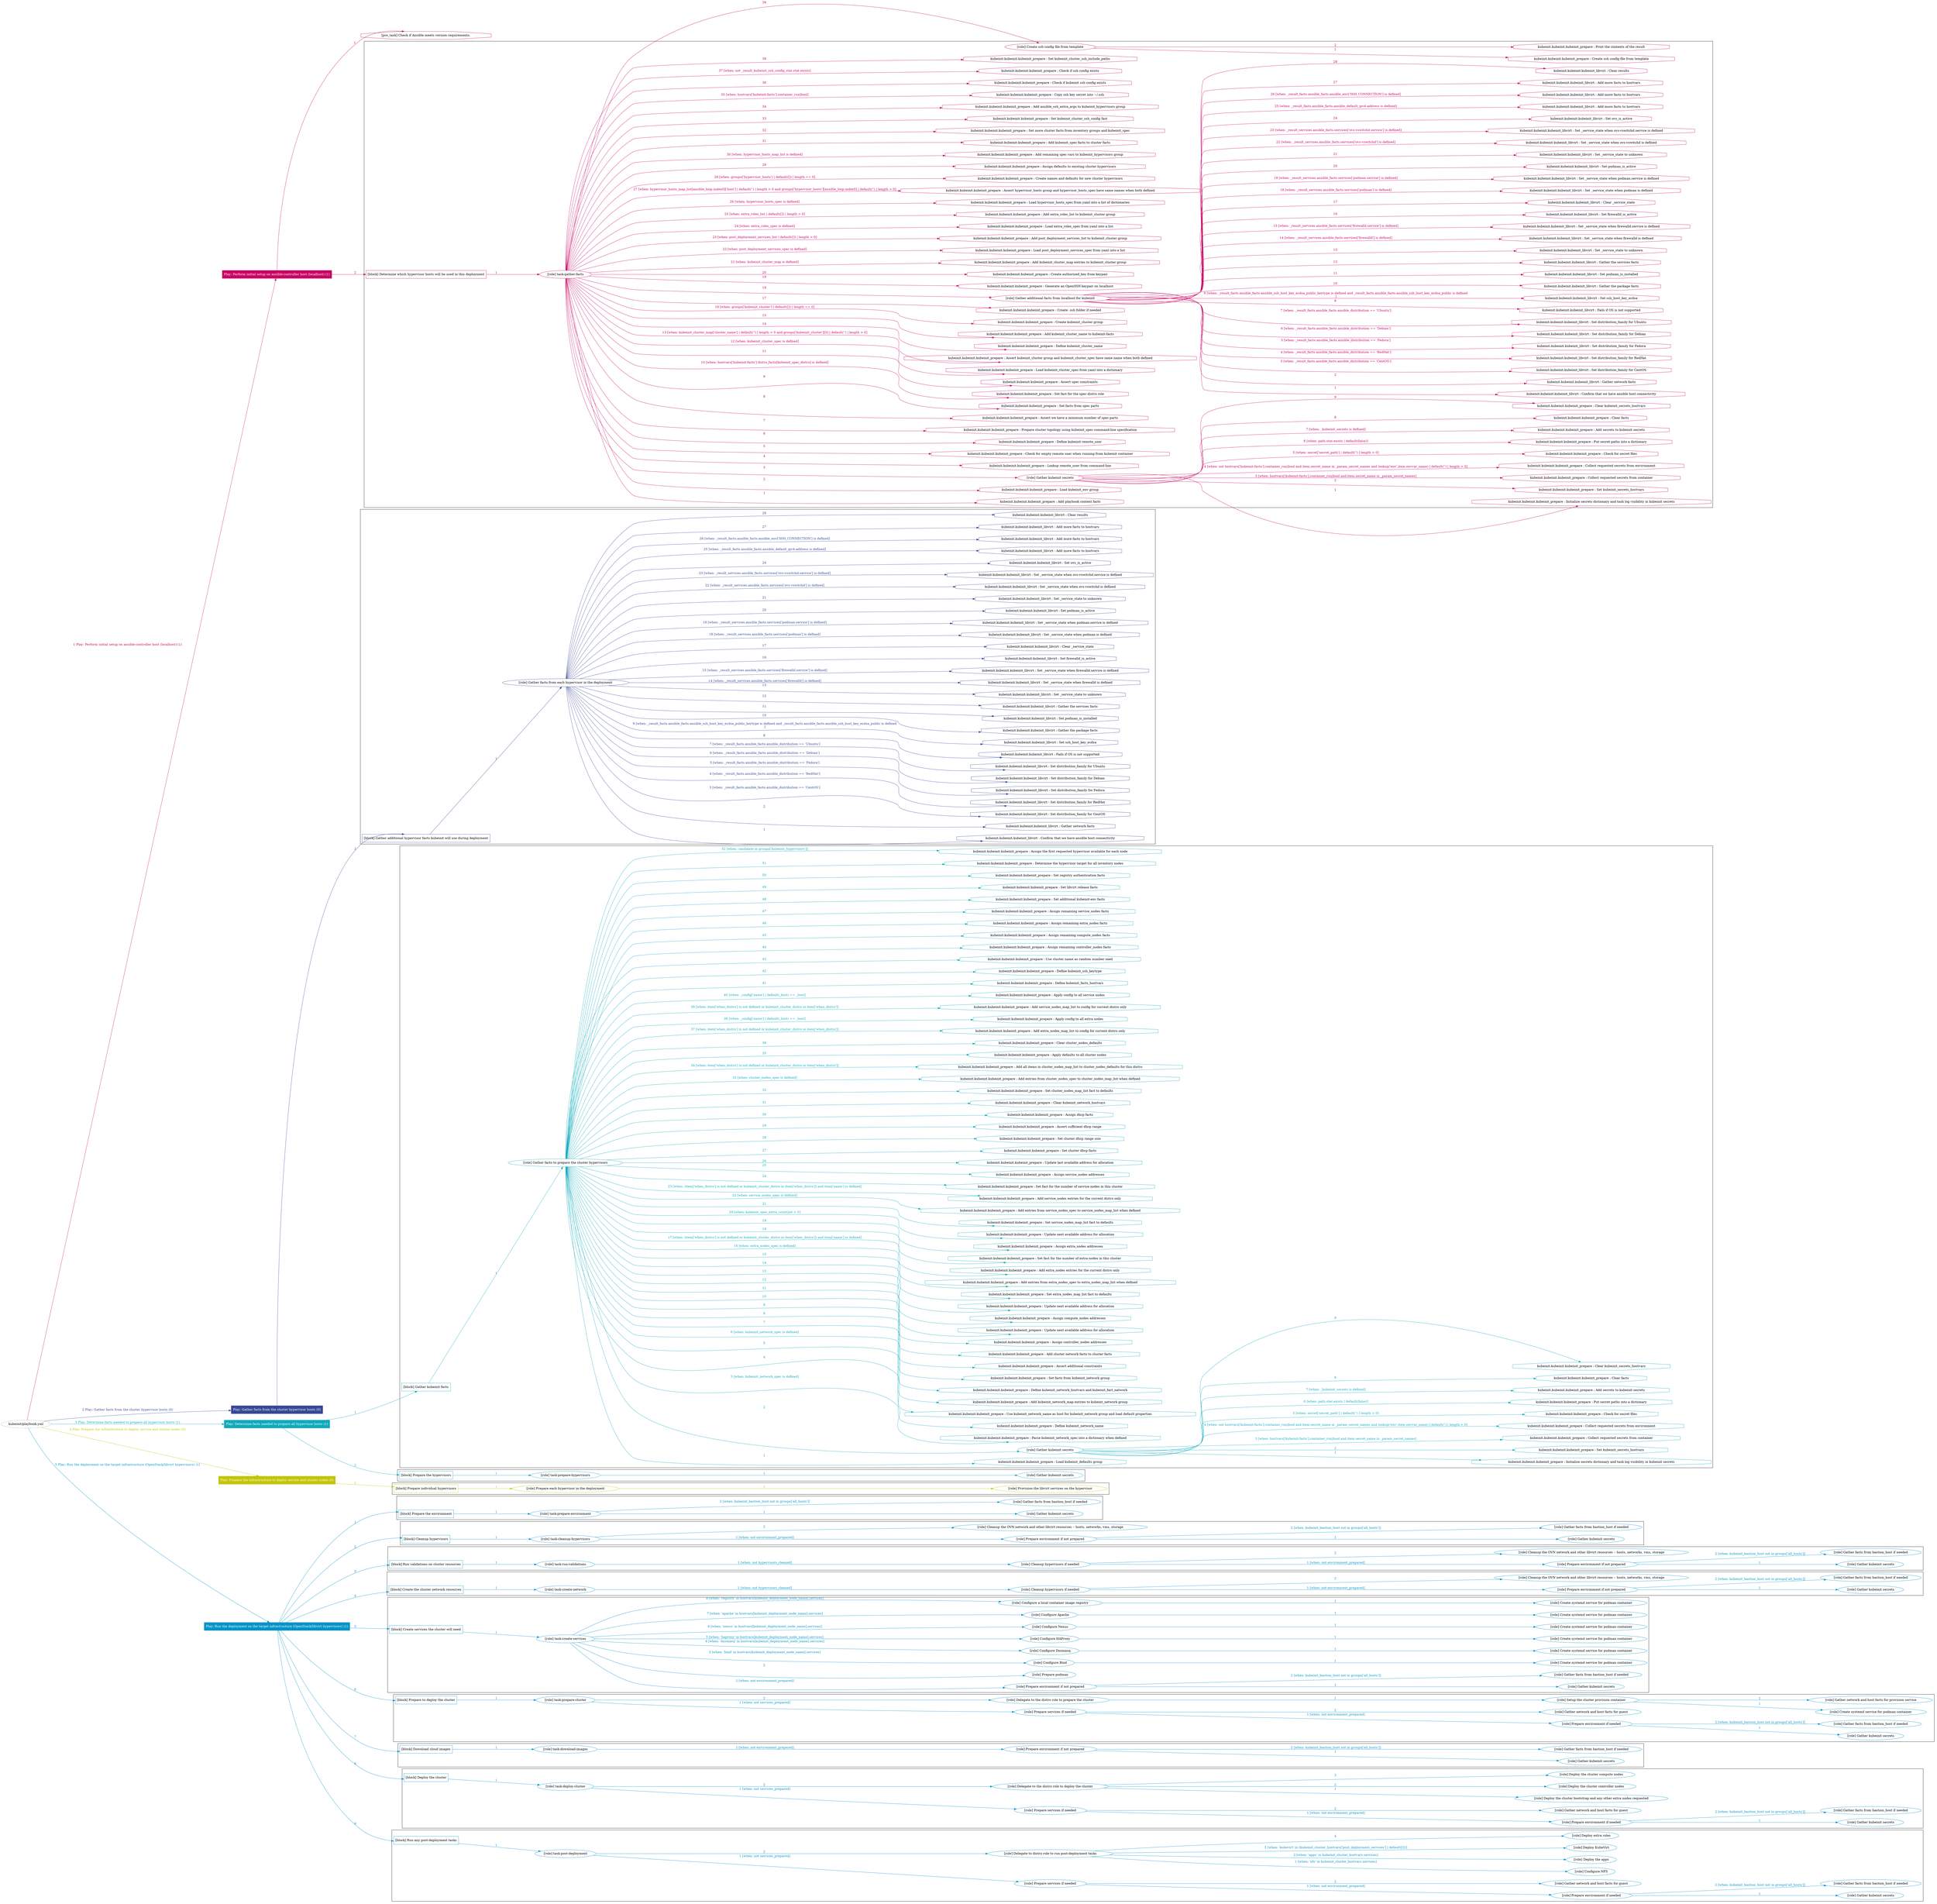 digraph {
	graph [concentrate=true ordering=in rankdir=LR ratio=fill]
	edge [esep=5 sep=10]
	"kubeinit/playbook.yml" [URL="/home/runner/work/kubeinit/kubeinit/kubeinit/playbook.yml" id=playbook_0bed725e style=dotted]
	"kubeinit/playbook.yml" -> play_88ceb60e [label="1 Play: Perform initial setup on ansible-controller host (localhost) (1)" color="#c70563" fontcolor="#c70563" id=edge_play_88ceb60e labeltooltip="1 Play: Perform initial setup on ansible-controller host (localhost) (1)" tooltip="1 Play: Perform initial setup on ansible-controller host (localhost) (1)"]
	subgraph "Play: Perform initial setup on ansible-controller host (localhost) (1)" {
		play_88ceb60e [label="Play: Perform initial setup on ansible-controller host (localhost) (1)" URL="/home/runner/work/kubeinit/kubeinit/kubeinit/playbook.yml" color="#c70563" fontcolor="#ffffff" id=play_88ceb60e shape=box style=filled tooltip=localhost]
		pre_task_d2f4c5d7 [label="[pre_task] Check if Ansible meets version requirements." URL="/home/runner/work/kubeinit/kubeinit/kubeinit/playbook.yml" color="#c70563" id=pre_task_d2f4c5d7 shape=octagon tooltip="Check if Ansible meets version requirements."]
		play_88ceb60e -> pre_task_d2f4c5d7 [label="1 " color="#c70563" fontcolor="#c70563" id=edge_pre_task_d2f4c5d7 labeltooltip="1 " tooltip="1 "]
		play_88ceb60e -> block_c24cc615 [label=2 color="#c70563" fontcolor="#c70563" id=edge_block_c24cc615 labeltooltip=2 tooltip=2]
		subgraph cluster_block_c24cc615 {
			block_c24cc615 [label="[block] Determine which hypervisor hosts will be used in this deployment" URL="/home/runner/work/kubeinit/kubeinit/kubeinit/playbook.yml" color="#c70563" id=block_c24cc615 labeltooltip="Determine which hypervisor hosts will be used in this deployment" shape=box tooltip="Determine which hypervisor hosts will be used in this deployment"]
			block_c24cc615 -> role_a132c24e [label="1 " color="#c70563" fontcolor="#c70563" id=edge_role_a132c24e labeltooltip="1 " tooltip="1 "]
			subgraph "task-gather-facts" {
				role_a132c24e [label="[role] task-gather-facts" URL="/home/runner/work/kubeinit/kubeinit/kubeinit/playbook.yml" color="#c70563" id=role_a132c24e tooltip="task-gather-facts"]
				task_e7260f8f [label="kubeinit.kubeinit.kubeinit_prepare : Add playbook context facts" URL="/home/runner/.ansible/collections/ansible_collections/kubeinit/kubeinit/roles/kubeinit_prepare/tasks/build_hypervisors_group.yml" color="#c70563" id=task_e7260f8f shape=octagon tooltip="kubeinit.kubeinit.kubeinit_prepare : Add playbook context facts"]
				role_a132c24e -> task_e7260f8f [label="1 " color="#c70563" fontcolor="#c70563" id=edge_task_e7260f8f labeltooltip="1 " tooltip="1 "]
				task_16e6718a [label="kubeinit.kubeinit.kubeinit_prepare : Load kubeinit_env group" URL="/home/runner/.ansible/collections/ansible_collections/kubeinit/kubeinit/roles/kubeinit_prepare/tasks/build_hypervisors_group.yml" color="#c70563" id=task_16e6718a shape=octagon tooltip="kubeinit.kubeinit.kubeinit_prepare : Load kubeinit_env group"]
				role_a132c24e -> task_16e6718a [label="2 " color="#c70563" fontcolor="#c70563" id=edge_task_16e6718a labeltooltip="2 " tooltip="2 "]
				role_a132c24e -> role_51c8a50a [label="3 " color="#c70563" fontcolor="#c70563" id=edge_role_51c8a50a labeltooltip="3 " tooltip="3 "]
				subgraph "Gather kubeinit secrets" {
					role_51c8a50a [label="[role] Gather kubeinit secrets" URL="/home/runner/.ansible/collections/ansible_collections/kubeinit/kubeinit/roles/kubeinit_prepare/tasks/build_hypervisors_group.yml" color="#c70563" id=role_51c8a50a tooltip="Gather kubeinit secrets"]
					task_21133d31 [label="kubeinit.kubeinit.kubeinit_prepare : Initialize secrets dictionary and task log visibility in kubeinit secrets" URL="/home/runner/.ansible/collections/ansible_collections/kubeinit/kubeinit/roles/kubeinit_prepare/tasks/gather_kubeinit_secrets.yml" color="#c70563" id=task_21133d31 shape=octagon tooltip="kubeinit.kubeinit.kubeinit_prepare : Initialize secrets dictionary and task log visibility in kubeinit secrets"]
					role_51c8a50a -> task_21133d31 [label="1 " color="#c70563" fontcolor="#c70563" id=edge_task_21133d31 labeltooltip="1 " tooltip="1 "]
					task_464adb9f [label="kubeinit.kubeinit.kubeinit_prepare : Set kubeinit_secrets_hostvars" URL="/home/runner/.ansible/collections/ansible_collections/kubeinit/kubeinit/roles/kubeinit_prepare/tasks/gather_kubeinit_secrets.yml" color="#c70563" id=task_464adb9f shape=octagon tooltip="kubeinit.kubeinit.kubeinit_prepare : Set kubeinit_secrets_hostvars"]
					role_51c8a50a -> task_464adb9f [label="2 " color="#c70563" fontcolor="#c70563" id=edge_task_464adb9f labeltooltip="2 " tooltip="2 "]
					task_e3ca0462 [label="kubeinit.kubeinit.kubeinit_prepare : Collect requested secrets from container" URL="/home/runner/.ansible/collections/ansible_collections/kubeinit/kubeinit/roles/kubeinit_prepare/tasks/gather_kubeinit_secrets.yml" color="#c70563" id=task_e3ca0462 shape=octagon tooltip="kubeinit.kubeinit.kubeinit_prepare : Collect requested secrets from container"]
					role_51c8a50a -> task_e3ca0462 [label="3 [when: hostvars['kubeinit-facts'].container_run|bool and item.secret_name in _param_secret_names]" color="#c70563" fontcolor="#c70563" id=edge_task_e3ca0462 labeltooltip="3 [when: hostvars['kubeinit-facts'].container_run|bool and item.secret_name in _param_secret_names]" tooltip="3 [when: hostvars['kubeinit-facts'].container_run|bool and item.secret_name in _param_secret_names]"]
					task_cb11c863 [label="kubeinit.kubeinit.kubeinit_prepare : Collect requested secrets from environment" URL="/home/runner/.ansible/collections/ansible_collections/kubeinit/kubeinit/roles/kubeinit_prepare/tasks/gather_kubeinit_secrets.yml" color="#c70563" id=task_cb11c863 shape=octagon tooltip="kubeinit.kubeinit.kubeinit_prepare : Collect requested secrets from environment"]
					role_51c8a50a -> task_cb11c863 [label="4 [when: not hostvars['kubeinit-facts'].container_run|bool and item.secret_name in _param_secret_names and lookup('env',item.envvar_name) | default('') | length > 0]" color="#c70563" fontcolor="#c70563" id=edge_task_cb11c863 labeltooltip="4 [when: not hostvars['kubeinit-facts'].container_run|bool and item.secret_name in _param_secret_names and lookup('env',item.envvar_name) | default('') | length > 0]" tooltip="4 [when: not hostvars['kubeinit-facts'].container_run|bool and item.secret_name in _param_secret_names and lookup('env',item.envvar_name) | default('') | length > 0]"]
					task_3926e131 [label="kubeinit.kubeinit.kubeinit_prepare : Check for secret files" URL="/home/runner/.ansible/collections/ansible_collections/kubeinit/kubeinit/roles/kubeinit_prepare/tasks/gather_kubeinit_secrets.yml" color="#c70563" id=task_3926e131 shape=octagon tooltip="kubeinit.kubeinit.kubeinit_prepare : Check for secret files"]
					role_51c8a50a -> task_3926e131 [label="5 [when: secret['secret_path'] | default('') | length > 0]" color="#c70563" fontcolor="#c70563" id=edge_task_3926e131 labeltooltip="5 [when: secret['secret_path'] | default('') | length > 0]" tooltip="5 [when: secret['secret_path'] | default('') | length > 0]"]
					task_9e7e3bbc [label="kubeinit.kubeinit.kubeinit_prepare : Put secret paths into a dictionary" URL="/home/runner/.ansible/collections/ansible_collections/kubeinit/kubeinit/roles/kubeinit_prepare/tasks/gather_kubeinit_secrets.yml" color="#c70563" id=task_9e7e3bbc shape=octagon tooltip="kubeinit.kubeinit.kubeinit_prepare : Put secret paths into a dictionary"]
					role_51c8a50a -> task_9e7e3bbc [label="6 [when: path.stat.exists | default(false)]" color="#c70563" fontcolor="#c70563" id=edge_task_9e7e3bbc labeltooltip="6 [when: path.stat.exists | default(false)]" tooltip="6 [when: path.stat.exists | default(false)]"]
					task_1dad4545 [label="kubeinit.kubeinit.kubeinit_prepare : Add secrets to kubeinit secrets" URL="/home/runner/.ansible/collections/ansible_collections/kubeinit/kubeinit/roles/kubeinit_prepare/tasks/gather_kubeinit_secrets.yml" color="#c70563" id=task_1dad4545 shape=octagon tooltip="kubeinit.kubeinit.kubeinit_prepare : Add secrets to kubeinit secrets"]
					role_51c8a50a -> task_1dad4545 [label="7 [when: _kubeinit_secrets is defined]" color="#c70563" fontcolor="#c70563" id=edge_task_1dad4545 labeltooltip="7 [when: _kubeinit_secrets is defined]" tooltip="7 [when: _kubeinit_secrets is defined]"]
					task_016292c7 [label="kubeinit.kubeinit.kubeinit_prepare : Clear facts" URL="/home/runner/.ansible/collections/ansible_collections/kubeinit/kubeinit/roles/kubeinit_prepare/tasks/gather_kubeinit_secrets.yml" color="#c70563" id=task_016292c7 shape=octagon tooltip="kubeinit.kubeinit.kubeinit_prepare : Clear facts"]
					role_51c8a50a -> task_016292c7 [label="8 " color="#c70563" fontcolor="#c70563" id=edge_task_016292c7 labeltooltip="8 " tooltip="8 "]
					task_ed883476 [label="kubeinit.kubeinit.kubeinit_prepare : Clear kubeinit_secrets_hostvars" URL="/home/runner/.ansible/collections/ansible_collections/kubeinit/kubeinit/roles/kubeinit_prepare/tasks/gather_kubeinit_secrets.yml" color="#c70563" id=task_ed883476 shape=octagon tooltip="kubeinit.kubeinit.kubeinit_prepare : Clear kubeinit_secrets_hostvars"]
					role_51c8a50a -> task_ed883476 [label="9 " color="#c70563" fontcolor="#c70563" id=edge_task_ed883476 labeltooltip="9 " tooltip="9 "]
				}
				task_f950a791 [label="kubeinit.kubeinit.kubeinit_prepare : Lookup remote_user from command-line" URL="/home/runner/.ansible/collections/ansible_collections/kubeinit/kubeinit/roles/kubeinit_prepare/tasks/build_hypervisors_group.yml" color="#c70563" id=task_f950a791 shape=octagon tooltip="kubeinit.kubeinit.kubeinit_prepare : Lookup remote_user from command-line"]
				role_a132c24e -> task_f950a791 [label="4 " color="#c70563" fontcolor="#c70563" id=edge_task_f950a791 labeltooltip="4 " tooltip="4 "]
				task_0b2a237a [label="kubeinit.kubeinit.kubeinit_prepare : Check for empty remote user when running from kubeinit container" URL="/home/runner/.ansible/collections/ansible_collections/kubeinit/kubeinit/roles/kubeinit_prepare/tasks/build_hypervisors_group.yml" color="#c70563" id=task_0b2a237a shape=octagon tooltip="kubeinit.kubeinit.kubeinit_prepare : Check for empty remote user when running from kubeinit container"]
				role_a132c24e -> task_0b2a237a [label="5 " color="#c70563" fontcolor="#c70563" id=edge_task_0b2a237a labeltooltip="5 " tooltip="5 "]
				task_151df449 [label="kubeinit.kubeinit.kubeinit_prepare : Define kubeinit remote_user" URL="/home/runner/.ansible/collections/ansible_collections/kubeinit/kubeinit/roles/kubeinit_prepare/tasks/build_hypervisors_group.yml" color="#c70563" id=task_151df449 shape=octagon tooltip="kubeinit.kubeinit.kubeinit_prepare : Define kubeinit remote_user"]
				role_a132c24e -> task_151df449 [label="6 " color="#c70563" fontcolor="#c70563" id=edge_task_151df449 labeltooltip="6 " tooltip="6 "]
				task_769e863b [label="kubeinit.kubeinit.kubeinit_prepare : Prepare cluster topology using kubeinit_spec command-line specification" URL="/home/runner/.ansible/collections/ansible_collections/kubeinit/kubeinit/roles/kubeinit_prepare/tasks/build_hypervisors_group.yml" color="#c70563" id=task_769e863b shape=octagon tooltip="kubeinit.kubeinit.kubeinit_prepare : Prepare cluster topology using kubeinit_spec command-line specification"]
				role_a132c24e -> task_769e863b [label="7 " color="#c70563" fontcolor="#c70563" id=edge_task_769e863b labeltooltip="7 " tooltip="7 "]
				task_13d4dddc [label="kubeinit.kubeinit.kubeinit_prepare : Assert we have a minimum number of spec parts" URL="/home/runner/.ansible/collections/ansible_collections/kubeinit/kubeinit/roles/kubeinit_prepare/tasks/build_hypervisors_group.yml" color="#c70563" id=task_13d4dddc shape=octagon tooltip="kubeinit.kubeinit.kubeinit_prepare : Assert we have a minimum number of spec parts"]
				role_a132c24e -> task_13d4dddc [label="8 " color="#c70563" fontcolor="#c70563" id=edge_task_13d4dddc labeltooltip="8 " tooltip="8 "]
				task_c8dd0855 [label="kubeinit.kubeinit.kubeinit_prepare : Set facts from spec parts" URL="/home/runner/.ansible/collections/ansible_collections/kubeinit/kubeinit/roles/kubeinit_prepare/tasks/build_hypervisors_group.yml" color="#c70563" id=task_c8dd0855 shape=octagon tooltip="kubeinit.kubeinit.kubeinit_prepare : Set facts from spec parts"]
				role_a132c24e -> task_c8dd0855 [label="9 " color="#c70563" fontcolor="#c70563" id=edge_task_c8dd0855 labeltooltip="9 " tooltip="9 "]
				task_a4c90231 [label="kubeinit.kubeinit.kubeinit_prepare : Set fact for the spec distro role" URL="/home/runner/.ansible/collections/ansible_collections/kubeinit/kubeinit/roles/kubeinit_prepare/tasks/build_hypervisors_group.yml" color="#c70563" id=task_a4c90231 shape=octagon tooltip="kubeinit.kubeinit.kubeinit_prepare : Set fact for the spec distro role"]
				role_a132c24e -> task_a4c90231 [label="10 [when: hostvars['kubeinit-facts'].distro_facts[kubeinit_spec_distro] is defined]" color="#c70563" fontcolor="#c70563" id=edge_task_a4c90231 labeltooltip="10 [when: hostvars['kubeinit-facts'].distro_facts[kubeinit_spec_distro] is defined]" tooltip="10 [when: hostvars['kubeinit-facts'].distro_facts[kubeinit_spec_distro] is defined]"]
				task_d40e9f58 [label="kubeinit.kubeinit.kubeinit_prepare : Assert spec constraints" URL="/home/runner/.ansible/collections/ansible_collections/kubeinit/kubeinit/roles/kubeinit_prepare/tasks/build_hypervisors_group.yml" color="#c70563" id=task_d40e9f58 shape=octagon tooltip="kubeinit.kubeinit.kubeinit_prepare : Assert spec constraints"]
				role_a132c24e -> task_d40e9f58 [label="11 " color="#c70563" fontcolor="#c70563" id=edge_task_d40e9f58 labeltooltip="11 " tooltip="11 "]
				task_604c2c8a [label="kubeinit.kubeinit.kubeinit_prepare : Load kubeinit_cluster_spec from yaml into a dictionary" URL="/home/runner/.ansible/collections/ansible_collections/kubeinit/kubeinit/roles/kubeinit_prepare/tasks/build_hypervisors_group.yml" color="#c70563" id=task_604c2c8a shape=octagon tooltip="kubeinit.kubeinit.kubeinit_prepare : Load kubeinit_cluster_spec from yaml into a dictionary"]
				role_a132c24e -> task_604c2c8a [label="12 [when: kubeinit_cluster_spec is defined]" color="#c70563" fontcolor="#c70563" id=edge_task_604c2c8a labeltooltip="12 [when: kubeinit_cluster_spec is defined]" tooltip="12 [when: kubeinit_cluster_spec is defined]"]
				task_b4b1c7fd [label="kubeinit.kubeinit.kubeinit_prepare : Assert kubeinit_cluster group and kubeinit_cluster_spec have same name when both defined" URL="/home/runner/.ansible/collections/ansible_collections/kubeinit/kubeinit/roles/kubeinit_prepare/tasks/build_hypervisors_group.yml" color="#c70563" id=task_b4b1c7fd shape=octagon tooltip="kubeinit.kubeinit.kubeinit_prepare : Assert kubeinit_cluster group and kubeinit_cluster_spec have same name when both defined"]
				role_a132c24e -> task_b4b1c7fd [label="13 [when: kubeinit_cluster_map['cluster_name'] | default('') | length > 0 and groups['kubeinit_cluster'][0] | default('') | length > 0]" color="#c70563" fontcolor="#c70563" id=edge_task_b4b1c7fd labeltooltip="13 [when: kubeinit_cluster_map['cluster_name'] | default('') | length > 0 and groups['kubeinit_cluster'][0] | default('') | length > 0]" tooltip="13 [when: kubeinit_cluster_map['cluster_name'] | default('') | length > 0 and groups['kubeinit_cluster'][0] | default('') | length > 0]"]
				task_568b8594 [label="kubeinit.kubeinit.kubeinit_prepare : Define kubeinit_cluster_name" URL="/home/runner/.ansible/collections/ansible_collections/kubeinit/kubeinit/roles/kubeinit_prepare/tasks/build_hypervisors_group.yml" color="#c70563" id=task_568b8594 shape=octagon tooltip="kubeinit.kubeinit.kubeinit_prepare : Define kubeinit_cluster_name"]
				role_a132c24e -> task_568b8594 [label="14 " color="#c70563" fontcolor="#c70563" id=edge_task_568b8594 labeltooltip="14 " tooltip="14 "]
				task_07e0f73f [label="kubeinit.kubeinit.kubeinit_prepare : Add kubeinit_cluster_name to kubeinit-facts" URL="/home/runner/.ansible/collections/ansible_collections/kubeinit/kubeinit/roles/kubeinit_prepare/tasks/build_hypervisors_group.yml" color="#c70563" id=task_07e0f73f shape=octagon tooltip="kubeinit.kubeinit.kubeinit_prepare : Add kubeinit_cluster_name to kubeinit-facts"]
				role_a132c24e -> task_07e0f73f [label="15 " color="#c70563" fontcolor="#c70563" id=edge_task_07e0f73f labeltooltip="15 " tooltip="15 "]
				task_2b13da90 [label="kubeinit.kubeinit.kubeinit_prepare : Create kubeinit_cluster group" URL="/home/runner/.ansible/collections/ansible_collections/kubeinit/kubeinit/roles/kubeinit_prepare/tasks/build_hypervisors_group.yml" color="#c70563" id=task_2b13da90 shape=octagon tooltip="kubeinit.kubeinit.kubeinit_prepare : Create kubeinit_cluster group"]
				role_a132c24e -> task_2b13da90 [label="16 [when: groups['kubeinit_cluster'] | default([]) | length == 0]" color="#c70563" fontcolor="#c70563" id=edge_task_2b13da90 labeltooltip="16 [when: groups['kubeinit_cluster'] | default([]) | length == 0]" tooltip="16 [when: groups['kubeinit_cluster'] | default([]) | length == 0]"]
				task_66301bf1 [label="kubeinit.kubeinit.kubeinit_prepare : Create .ssh folder if needed" URL="/home/runner/.ansible/collections/ansible_collections/kubeinit/kubeinit/roles/kubeinit_prepare/tasks/build_hypervisors_group.yml" color="#c70563" id=task_66301bf1 shape=octagon tooltip="kubeinit.kubeinit.kubeinit_prepare : Create .ssh folder if needed"]
				role_a132c24e -> task_66301bf1 [label="17 " color="#c70563" fontcolor="#c70563" id=edge_task_66301bf1 labeltooltip="17 " tooltip="17 "]
				role_a132c24e -> role_b5b484ac [label="18 " color="#c70563" fontcolor="#c70563" id=edge_role_b5b484ac labeltooltip="18 " tooltip="18 "]
				subgraph "Gather additional facts from localhost for kubeinit" {
					role_b5b484ac [label="[role] Gather additional facts from localhost for kubeinit" URL="/home/runner/.ansible/collections/ansible_collections/kubeinit/kubeinit/roles/kubeinit_prepare/tasks/build_hypervisors_group.yml" color="#c70563" id=role_b5b484ac tooltip="Gather additional facts from localhost for kubeinit"]
					task_36941938 [label="kubeinit.kubeinit.kubeinit_libvirt : Confirm that we have ansible host connectivity" URL="/home/runner/.ansible/collections/ansible_collections/kubeinit/kubeinit/roles/kubeinit_libvirt/tasks/gather_host_facts.yml" color="#c70563" id=task_36941938 shape=octagon tooltip="kubeinit.kubeinit.kubeinit_libvirt : Confirm that we have ansible host connectivity"]
					role_b5b484ac -> task_36941938 [label="1 " color="#c70563" fontcolor="#c70563" id=edge_task_36941938 labeltooltip="1 " tooltip="1 "]
					task_4fac1c97 [label="kubeinit.kubeinit.kubeinit_libvirt : Gather network facts" URL="/home/runner/.ansible/collections/ansible_collections/kubeinit/kubeinit/roles/kubeinit_libvirt/tasks/gather_host_facts.yml" color="#c70563" id=task_4fac1c97 shape=octagon tooltip="kubeinit.kubeinit.kubeinit_libvirt : Gather network facts"]
					role_b5b484ac -> task_4fac1c97 [label="2 " color="#c70563" fontcolor="#c70563" id=edge_task_4fac1c97 labeltooltip="2 " tooltip="2 "]
					task_f94ac8df [label="kubeinit.kubeinit.kubeinit_libvirt : Set distribution_family for CentOS" URL="/home/runner/.ansible/collections/ansible_collections/kubeinit/kubeinit/roles/kubeinit_libvirt/tasks/gather_host_facts.yml" color="#c70563" id=task_f94ac8df shape=octagon tooltip="kubeinit.kubeinit.kubeinit_libvirt : Set distribution_family for CentOS"]
					role_b5b484ac -> task_f94ac8df [label="3 [when: _result_facts.ansible_facts.ansible_distribution == 'CentOS']" color="#c70563" fontcolor="#c70563" id=edge_task_f94ac8df labeltooltip="3 [when: _result_facts.ansible_facts.ansible_distribution == 'CentOS']" tooltip="3 [when: _result_facts.ansible_facts.ansible_distribution == 'CentOS']"]
					task_d145ae58 [label="kubeinit.kubeinit.kubeinit_libvirt : Set distribution_family for RedHat" URL="/home/runner/.ansible/collections/ansible_collections/kubeinit/kubeinit/roles/kubeinit_libvirt/tasks/gather_host_facts.yml" color="#c70563" id=task_d145ae58 shape=octagon tooltip="kubeinit.kubeinit.kubeinit_libvirt : Set distribution_family for RedHat"]
					role_b5b484ac -> task_d145ae58 [label="4 [when: _result_facts.ansible_facts.ansible_distribution == 'RedHat']" color="#c70563" fontcolor="#c70563" id=edge_task_d145ae58 labeltooltip="4 [when: _result_facts.ansible_facts.ansible_distribution == 'RedHat']" tooltip="4 [when: _result_facts.ansible_facts.ansible_distribution == 'RedHat']"]
					task_caa55364 [label="kubeinit.kubeinit.kubeinit_libvirt : Set distribution_family for Fedora" URL="/home/runner/.ansible/collections/ansible_collections/kubeinit/kubeinit/roles/kubeinit_libvirt/tasks/gather_host_facts.yml" color="#c70563" id=task_caa55364 shape=octagon tooltip="kubeinit.kubeinit.kubeinit_libvirt : Set distribution_family for Fedora"]
					role_b5b484ac -> task_caa55364 [label="5 [when: _result_facts.ansible_facts.ansible_distribution == 'Fedora']" color="#c70563" fontcolor="#c70563" id=edge_task_caa55364 labeltooltip="5 [when: _result_facts.ansible_facts.ansible_distribution == 'Fedora']" tooltip="5 [when: _result_facts.ansible_facts.ansible_distribution == 'Fedora']"]
					task_b9e61c79 [label="kubeinit.kubeinit.kubeinit_libvirt : Set distribution_family for Debian" URL="/home/runner/.ansible/collections/ansible_collections/kubeinit/kubeinit/roles/kubeinit_libvirt/tasks/gather_host_facts.yml" color="#c70563" id=task_b9e61c79 shape=octagon tooltip="kubeinit.kubeinit.kubeinit_libvirt : Set distribution_family for Debian"]
					role_b5b484ac -> task_b9e61c79 [label="6 [when: _result_facts.ansible_facts.ansible_distribution == 'Debian']" color="#c70563" fontcolor="#c70563" id=edge_task_b9e61c79 labeltooltip="6 [when: _result_facts.ansible_facts.ansible_distribution == 'Debian']" tooltip="6 [when: _result_facts.ansible_facts.ansible_distribution == 'Debian']"]
					task_bbfeafd5 [label="kubeinit.kubeinit.kubeinit_libvirt : Set distribution_family for Ubuntu" URL="/home/runner/.ansible/collections/ansible_collections/kubeinit/kubeinit/roles/kubeinit_libvirt/tasks/gather_host_facts.yml" color="#c70563" id=task_bbfeafd5 shape=octagon tooltip="kubeinit.kubeinit.kubeinit_libvirt : Set distribution_family for Ubuntu"]
					role_b5b484ac -> task_bbfeafd5 [label="7 [when: _result_facts.ansible_facts.ansible_distribution == 'Ubuntu']" color="#c70563" fontcolor="#c70563" id=edge_task_bbfeafd5 labeltooltip="7 [when: _result_facts.ansible_facts.ansible_distribution == 'Ubuntu']" tooltip="7 [when: _result_facts.ansible_facts.ansible_distribution == 'Ubuntu']"]
					task_06414ccf [label="kubeinit.kubeinit.kubeinit_libvirt : Fails if OS is not supported" URL="/home/runner/.ansible/collections/ansible_collections/kubeinit/kubeinit/roles/kubeinit_libvirt/tasks/gather_host_facts.yml" color="#c70563" id=task_06414ccf shape=octagon tooltip="kubeinit.kubeinit.kubeinit_libvirt : Fails if OS is not supported"]
					role_b5b484ac -> task_06414ccf [label="8 " color="#c70563" fontcolor="#c70563" id=edge_task_06414ccf labeltooltip="8 " tooltip="8 "]
					task_7e7a3ae4 [label="kubeinit.kubeinit.kubeinit_libvirt : Set ssh_host_key_ecdsa" URL="/home/runner/.ansible/collections/ansible_collections/kubeinit/kubeinit/roles/kubeinit_libvirt/tasks/gather_host_facts.yml" color="#c70563" id=task_7e7a3ae4 shape=octagon tooltip="kubeinit.kubeinit.kubeinit_libvirt : Set ssh_host_key_ecdsa"]
					role_b5b484ac -> task_7e7a3ae4 [label="9 [when: _result_facts.ansible_facts.ansible_ssh_host_key_ecdsa_public_keytype is defined and _result_facts.ansible_facts.ansible_ssh_host_key_ecdsa_public is defined
]" color="#c70563" fontcolor="#c70563" id=edge_task_7e7a3ae4 labeltooltip="9 [when: _result_facts.ansible_facts.ansible_ssh_host_key_ecdsa_public_keytype is defined and _result_facts.ansible_facts.ansible_ssh_host_key_ecdsa_public is defined
]" tooltip="9 [when: _result_facts.ansible_facts.ansible_ssh_host_key_ecdsa_public_keytype is defined and _result_facts.ansible_facts.ansible_ssh_host_key_ecdsa_public is defined
]"]
					task_5589cf42 [label="kubeinit.kubeinit.kubeinit_libvirt : Gather the package facts" URL="/home/runner/.ansible/collections/ansible_collections/kubeinit/kubeinit/roles/kubeinit_libvirt/tasks/gather_host_facts.yml" color="#c70563" id=task_5589cf42 shape=octagon tooltip="kubeinit.kubeinit.kubeinit_libvirt : Gather the package facts"]
					role_b5b484ac -> task_5589cf42 [label="10 " color="#c70563" fontcolor="#c70563" id=edge_task_5589cf42 labeltooltip="10 " tooltip="10 "]
					task_89999a87 [label="kubeinit.kubeinit.kubeinit_libvirt : Set podman_is_installed" URL="/home/runner/.ansible/collections/ansible_collections/kubeinit/kubeinit/roles/kubeinit_libvirt/tasks/gather_host_facts.yml" color="#c70563" id=task_89999a87 shape=octagon tooltip="kubeinit.kubeinit.kubeinit_libvirt : Set podman_is_installed"]
					role_b5b484ac -> task_89999a87 [label="11 " color="#c70563" fontcolor="#c70563" id=edge_task_89999a87 labeltooltip="11 " tooltip="11 "]
					task_fb627bf9 [label="kubeinit.kubeinit.kubeinit_libvirt : Gather the services facts" URL="/home/runner/.ansible/collections/ansible_collections/kubeinit/kubeinit/roles/kubeinit_libvirt/tasks/gather_host_facts.yml" color="#c70563" id=task_fb627bf9 shape=octagon tooltip="kubeinit.kubeinit.kubeinit_libvirt : Gather the services facts"]
					role_b5b484ac -> task_fb627bf9 [label="12 " color="#c70563" fontcolor="#c70563" id=edge_task_fb627bf9 labeltooltip="12 " tooltip="12 "]
					task_c85cdd19 [label="kubeinit.kubeinit.kubeinit_libvirt : Set _service_state to unknown" URL="/home/runner/.ansible/collections/ansible_collections/kubeinit/kubeinit/roles/kubeinit_libvirt/tasks/gather_host_facts.yml" color="#c70563" id=task_c85cdd19 shape=octagon tooltip="kubeinit.kubeinit.kubeinit_libvirt : Set _service_state to unknown"]
					role_b5b484ac -> task_c85cdd19 [label="13 " color="#c70563" fontcolor="#c70563" id=edge_task_c85cdd19 labeltooltip="13 " tooltip="13 "]
					task_ac3ba5f5 [label="kubeinit.kubeinit.kubeinit_libvirt : Set _service_state when firewalld is defined" URL="/home/runner/.ansible/collections/ansible_collections/kubeinit/kubeinit/roles/kubeinit_libvirt/tasks/gather_host_facts.yml" color="#c70563" id=task_ac3ba5f5 shape=octagon tooltip="kubeinit.kubeinit.kubeinit_libvirt : Set _service_state when firewalld is defined"]
					role_b5b484ac -> task_ac3ba5f5 [label="14 [when: _result_services.ansible_facts.services['firewalld'] is defined]" color="#c70563" fontcolor="#c70563" id=edge_task_ac3ba5f5 labeltooltip="14 [when: _result_services.ansible_facts.services['firewalld'] is defined]" tooltip="14 [when: _result_services.ansible_facts.services['firewalld'] is defined]"]
					task_368e59ac [label="kubeinit.kubeinit.kubeinit_libvirt : Set _service_state when firewalld.service is defined" URL="/home/runner/.ansible/collections/ansible_collections/kubeinit/kubeinit/roles/kubeinit_libvirt/tasks/gather_host_facts.yml" color="#c70563" id=task_368e59ac shape=octagon tooltip="kubeinit.kubeinit.kubeinit_libvirt : Set _service_state when firewalld.service is defined"]
					role_b5b484ac -> task_368e59ac [label="15 [when: _result_services.ansible_facts.services['firewalld.service'] is defined]" color="#c70563" fontcolor="#c70563" id=edge_task_368e59ac labeltooltip="15 [when: _result_services.ansible_facts.services['firewalld.service'] is defined]" tooltip="15 [when: _result_services.ansible_facts.services['firewalld.service'] is defined]"]
					task_4b0da4ef [label="kubeinit.kubeinit.kubeinit_libvirt : Set firewalld_is_active" URL="/home/runner/.ansible/collections/ansible_collections/kubeinit/kubeinit/roles/kubeinit_libvirt/tasks/gather_host_facts.yml" color="#c70563" id=task_4b0da4ef shape=octagon tooltip="kubeinit.kubeinit.kubeinit_libvirt : Set firewalld_is_active"]
					role_b5b484ac -> task_4b0da4ef [label="16 " color="#c70563" fontcolor="#c70563" id=edge_task_4b0da4ef labeltooltip="16 " tooltip="16 "]
					task_503d1adc [label="kubeinit.kubeinit.kubeinit_libvirt : Clear _service_state" URL="/home/runner/.ansible/collections/ansible_collections/kubeinit/kubeinit/roles/kubeinit_libvirt/tasks/gather_host_facts.yml" color="#c70563" id=task_503d1adc shape=octagon tooltip="kubeinit.kubeinit.kubeinit_libvirt : Clear _service_state"]
					role_b5b484ac -> task_503d1adc [label="17 " color="#c70563" fontcolor="#c70563" id=edge_task_503d1adc labeltooltip="17 " tooltip="17 "]
					task_fe37f486 [label="kubeinit.kubeinit.kubeinit_libvirt : Set _service_state when podman is defined" URL="/home/runner/.ansible/collections/ansible_collections/kubeinit/kubeinit/roles/kubeinit_libvirt/tasks/gather_host_facts.yml" color="#c70563" id=task_fe37f486 shape=octagon tooltip="kubeinit.kubeinit.kubeinit_libvirt : Set _service_state when podman is defined"]
					role_b5b484ac -> task_fe37f486 [label="18 [when: _result_services.ansible_facts.services['podman'] is defined]" color="#c70563" fontcolor="#c70563" id=edge_task_fe37f486 labeltooltip="18 [when: _result_services.ansible_facts.services['podman'] is defined]" tooltip="18 [when: _result_services.ansible_facts.services['podman'] is defined]"]
					task_cc9abe13 [label="kubeinit.kubeinit.kubeinit_libvirt : Set _service_state when podman.service is defined" URL="/home/runner/.ansible/collections/ansible_collections/kubeinit/kubeinit/roles/kubeinit_libvirt/tasks/gather_host_facts.yml" color="#c70563" id=task_cc9abe13 shape=octagon tooltip="kubeinit.kubeinit.kubeinit_libvirt : Set _service_state when podman.service is defined"]
					role_b5b484ac -> task_cc9abe13 [label="19 [when: _result_services.ansible_facts.services['podman.service'] is defined]" color="#c70563" fontcolor="#c70563" id=edge_task_cc9abe13 labeltooltip="19 [when: _result_services.ansible_facts.services['podman.service'] is defined]" tooltip="19 [when: _result_services.ansible_facts.services['podman.service'] is defined]"]
					task_7ee1988e [label="kubeinit.kubeinit.kubeinit_libvirt : Set podman_is_active" URL="/home/runner/.ansible/collections/ansible_collections/kubeinit/kubeinit/roles/kubeinit_libvirt/tasks/gather_host_facts.yml" color="#c70563" id=task_7ee1988e shape=octagon tooltip="kubeinit.kubeinit.kubeinit_libvirt : Set podman_is_active"]
					role_b5b484ac -> task_7ee1988e [label="20 " color="#c70563" fontcolor="#c70563" id=edge_task_7ee1988e labeltooltip="20 " tooltip="20 "]
					task_f5378878 [label="kubeinit.kubeinit.kubeinit_libvirt : Set _service_state to unknown" URL="/home/runner/.ansible/collections/ansible_collections/kubeinit/kubeinit/roles/kubeinit_libvirt/tasks/gather_host_facts.yml" color="#c70563" id=task_f5378878 shape=octagon tooltip="kubeinit.kubeinit.kubeinit_libvirt : Set _service_state to unknown"]
					role_b5b484ac -> task_f5378878 [label="21 " color="#c70563" fontcolor="#c70563" id=edge_task_f5378878 labeltooltip="21 " tooltip="21 "]
					task_697189dd [label="kubeinit.kubeinit.kubeinit_libvirt : Set _service_state when ovs-vswitchd is defined" URL="/home/runner/.ansible/collections/ansible_collections/kubeinit/kubeinit/roles/kubeinit_libvirt/tasks/gather_host_facts.yml" color="#c70563" id=task_697189dd shape=octagon tooltip="kubeinit.kubeinit.kubeinit_libvirt : Set _service_state when ovs-vswitchd is defined"]
					role_b5b484ac -> task_697189dd [label="22 [when: _result_services.ansible_facts.services['ovs-vswitchd'] is defined]" color="#c70563" fontcolor="#c70563" id=edge_task_697189dd labeltooltip="22 [when: _result_services.ansible_facts.services['ovs-vswitchd'] is defined]" tooltip="22 [when: _result_services.ansible_facts.services['ovs-vswitchd'] is defined]"]
					task_a6af8ac0 [label="kubeinit.kubeinit.kubeinit_libvirt : Set _service_state when ovs-vswitchd.service is defined" URL="/home/runner/.ansible/collections/ansible_collections/kubeinit/kubeinit/roles/kubeinit_libvirt/tasks/gather_host_facts.yml" color="#c70563" id=task_a6af8ac0 shape=octagon tooltip="kubeinit.kubeinit.kubeinit_libvirt : Set _service_state when ovs-vswitchd.service is defined"]
					role_b5b484ac -> task_a6af8ac0 [label="23 [when: _result_services.ansible_facts.services['ovs-vswitchd.service'] is defined]" color="#c70563" fontcolor="#c70563" id=edge_task_a6af8ac0 labeltooltip="23 [when: _result_services.ansible_facts.services['ovs-vswitchd.service'] is defined]" tooltip="23 [when: _result_services.ansible_facts.services['ovs-vswitchd.service'] is defined]"]
					task_d4f5f314 [label="kubeinit.kubeinit.kubeinit_libvirt : Set ovs_is_active" URL="/home/runner/.ansible/collections/ansible_collections/kubeinit/kubeinit/roles/kubeinit_libvirt/tasks/gather_host_facts.yml" color="#c70563" id=task_d4f5f314 shape=octagon tooltip="kubeinit.kubeinit.kubeinit_libvirt : Set ovs_is_active"]
					role_b5b484ac -> task_d4f5f314 [label="24 " color="#c70563" fontcolor="#c70563" id=edge_task_d4f5f314 labeltooltip="24 " tooltip="24 "]
					task_c445ba31 [label="kubeinit.kubeinit.kubeinit_libvirt : Add more facts to hostvars" URL="/home/runner/.ansible/collections/ansible_collections/kubeinit/kubeinit/roles/kubeinit_libvirt/tasks/gather_host_facts.yml" color="#c70563" id=task_c445ba31 shape=octagon tooltip="kubeinit.kubeinit.kubeinit_libvirt : Add more facts to hostvars"]
					role_b5b484ac -> task_c445ba31 [label="25 [when: _result_facts.ansible_facts.ansible_default_ipv4.address is defined]" color="#c70563" fontcolor="#c70563" id=edge_task_c445ba31 labeltooltip="25 [when: _result_facts.ansible_facts.ansible_default_ipv4.address is defined]" tooltip="25 [when: _result_facts.ansible_facts.ansible_default_ipv4.address is defined]"]
					task_8b94f02b [label="kubeinit.kubeinit.kubeinit_libvirt : Add more facts to hostvars" URL="/home/runner/.ansible/collections/ansible_collections/kubeinit/kubeinit/roles/kubeinit_libvirt/tasks/gather_host_facts.yml" color="#c70563" id=task_8b94f02b shape=octagon tooltip="kubeinit.kubeinit.kubeinit_libvirt : Add more facts to hostvars"]
					role_b5b484ac -> task_8b94f02b [label="26 [when: _result_facts.ansible_facts.ansible_env['SSH_CONNECTION'] is defined]" color="#c70563" fontcolor="#c70563" id=edge_task_8b94f02b labeltooltip="26 [when: _result_facts.ansible_facts.ansible_env['SSH_CONNECTION'] is defined]" tooltip="26 [when: _result_facts.ansible_facts.ansible_env['SSH_CONNECTION'] is defined]"]
					task_2947b396 [label="kubeinit.kubeinit.kubeinit_libvirt : Add more facts to hostvars" URL="/home/runner/.ansible/collections/ansible_collections/kubeinit/kubeinit/roles/kubeinit_libvirt/tasks/gather_host_facts.yml" color="#c70563" id=task_2947b396 shape=octagon tooltip="kubeinit.kubeinit.kubeinit_libvirt : Add more facts to hostvars"]
					role_b5b484ac -> task_2947b396 [label="27 " color="#c70563" fontcolor="#c70563" id=edge_task_2947b396 labeltooltip="27 " tooltip="27 "]
					task_7d3e8369 [label="kubeinit.kubeinit.kubeinit_libvirt : Clear results" URL="/home/runner/.ansible/collections/ansible_collections/kubeinit/kubeinit/roles/kubeinit_libvirt/tasks/gather_host_facts.yml" color="#c70563" id=task_7d3e8369 shape=octagon tooltip="kubeinit.kubeinit.kubeinit_libvirt : Clear results"]
					role_b5b484ac -> task_7d3e8369 [label="28 " color="#c70563" fontcolor="#c70563" id=edge_task_7d3e8369 labeltooltip="28 " tooltip="28 "]
				}
				task_5bb11a2e [label="kubeinit.kubeinit.kubeinit_prepare : Generate an OpenSSH keypair on localhost" URL="/home/runner/.ansible/collections/ansible_collections/kubeinit/kubeinit/roles/kubeinit_prepare/tasks/build_hypervisors_group.yml" color="#c70563" id=task_5bb11a2e shape=octagon tooltip="kubeinit.kubeinit.kubeinit_prepare : Generate an OpenSSH keypair on localhost"]
				role_a132c24e -> task_5bb11a2e [label="19 " color="#c70563" fontcolor="#c70563" id=edge_task_5bb11a2e labeltooltip="19 " tooltip="19 "]
				task_b433f8b0 [label="kubeinit.kubeinit.kubeinit_prepare : Create authorized_key from keypair" URL="/home/runner/.ansible/collections/ansible_collections/kubeinit/kubeinit/roles/kubeinit_prepare/tasks/build_hypervisors_group.yml" color="#c70563" id=task_b433f8b0 shape=octagon tooltip="kubeinit.kubeinit.kubeinit_prepare : Create authorized_key from keypair"]
				role_a132c24e -> task_b433f8b0 [label="20 " color="#c70563" fontcolor="#c70563" id=edge_task_b433f8b0 labeltooltip="20 " tooltip="20 "]
				task_ddb4b8dd [label="kubeinit.kubeinit.kubeinit_prepare : Add kubeinit_cluster_map entries to kubeinit_cluster group" URL="/home/runner/.ansible/collections/ansible_collections/kubeinit/kubeinit/roles/kubeinit_prepare/tasks/build_hypervisors_group.yml" color="#c70563" id=task_ddb4b8dd shape=octagon tooltip="kubeinit.kubeinit.kubeinit_prepare : Add kubeinit_cluster_map entries to kubeinit_cluster group"]
				role_a132c24e -> task_ddb4b8dd [label="21 [when: kubeinit_cluster_map is defined]" color="#c70563" fontcolor="#c70563" id=edge_task_ddb4b8dd labeltooltip="21 [when: kubeinit_cluster_map is defined]" tooltip="21 [when: kubeinit_cluster_map is defined]"]
				task_571e5f9e [label="kubeinit.kubeinit.kubeinit_prepare : Load post_deployment_services_spec from yaml into a list" URL="/home/runner/.ansible/collections/ansible_collections/kubeinit/kubeinit/roles/kubeinit_prepare/tasks/build_hypervisors_group.yml" color="#c70563" id=task_571e5f9e shape=octagon tooltip="kubeinit.kubeinit.kubeinit_prepare : Load post_deployment_services_spec from yaml into a list"]
				role_a132c24e -> task_571e5f9e [label="22 [when: post_deployment_services_spec is defined]" color="#c70563" fontcolor="#c70563" id=edge_task_571e5f9e labeltooltip="22 [when: post_deployment_services_spec is defined]" tooltip="22 [when: post_deployment_services_spec is defined]"]
				task_dac95290 [label="kubeinit.kubeinit.kubeinit_prepare : Add post_deployment_services_list to kubeinit_cluster group" URL="/home/runner/.ansible/collections/ansible_collections/kubeinit/kubeinit/roles/kubeinit_prepare/tasks/build_hypervisors_group.yml" color="#c70563" id=task_dac95290 shape=octagon tooltip="kubeinit.kubeinit.kubeinit_prepare : Add post_deployment_services_list to kubeinit_cluster group"]
				role_a132c24e -> task_dac95290 [label="23 [when: post_deployment_services_list | default([]) | length > 0]" color="#c70563" fontcolor="#c70563" id=edge_task_dac95290 labeltooltip="23 [when: post_deployment_services_list | default([]) | length > 0]" tooltip="23 [when: post_deployment_services_list | default([]) | length > 0]"]
				task_5c09b035 [label="kubeinit.kubeinit.kubeinit_prepare : Load extra_roles_spec from yaml into a list" URL="/home/runner/.ansible/collections/ansible_collections/kubeinit/kubeinit/roles/kubeinit_prepare/tasks/build_hypervisors_group.yml" color="#c70563" id=task_5c09b035 shape=octagon tooltip="kubeinit.kubeinit.kubeinit_prepare : Load extra_roles_spec from yaml into a list"]
				role_a132c24e -> task_5c09b035 [label="24 [when: extra_roles_spec is defined]" color="#c70563" fontcolor="#c70563" id=edge_task_5c09b035 labeltooltip="24 [when: extra_roles_spec is defined]" tooltip="24 [when: extra_roles_spec is defined]"]
				task_56b2a3c5 [label="kubeinit.kubeinit.kubeinit_prepare : Add extra_roles_list to kubeinit_cluster group" URL="/home/runner/.ansible/collections/ansible_collections/kubeinit/kubeinit/roles/kubeinit_prepare/tasks/build_hypervisors_group.yml" color="#c70563" id=task_56b2a3c5 shape=octagon tooltip="kubeinit.kubeinit.kubeinit_prepare : Add extra_roles_list to kubeinit_cluster group"]
				role_a132c24e -> task_56b2a3c5 [label="25 [when: extra_roles_list | default([]) | length > 0]" color="#c70563" fontcolor="#c70563" id=edge_task_56b2a3c5 labeltooltip="25 [when: extra_roles_list | default([]) | length > 0]" tooltip="25 [when: extra_roles_list | default([]) | length > 0]"]
				task_ceaf93e3 [label="kubeinit.kubeinit.kubeinit_prepare : Load hypervisor_hosts_spec from yaml into a list of dictionaries" URL="/home/runner/.ansible/collections/ansible_collections/kubeinit/kubeinit/roles/kubeinit_prepare/tasks/build_hypervisors_group.yml" color="#c70563" id=task_ceaf93e3 shape=octagon tooltip="kubeinit.kubeinit.kubeinit_prepare : Load hypervisor_hosts_spec from yaml into a list of dictionaries"]
				role_a132c24e -> task_ceaf93e3 [label="26 [when: hypervisor_hosts_spec is defined]" color="#c70563" fontcolor="#c70563" id=edge_task_ceaf93e3 labeltooltip="26 [when: hypervisor_hosts_spec is defined]" tooltip="26 [when: hypervisor_hosts_spec is defined]"]
				task_36d04a53 [label="kubeinit.kubeinit.kubeinit_prepare : Assert hypervisor_hosts group and hypervisor_hosts_spec have same names when both defined" URL="/home/runner/.ansible/collections/ansible_collections/kubeinit/kubeinit/roles/kubeinit_prepare/tasks/build_hypervisors_group.yml" color="#c70563" id=task_36d04a53 shape=octagon tooltip="kubeinit.kubeinit.kubeinit_prepare : Assert hypervisor_hosts group and hypervisor_hosts_spec have same names when both defined"]
				role_a132c24e -> task_36d04a53 [label="27 [when: hypervisor_hosts_map_list[ansible_loop.index0]['host'] | default('') | length > 0 and groups['hypervisor_hosts'][ansible_loop.index0] | default('') | length > 0]" color="#c70563" fontcolor="#c70563" id=edge_task_36d04a53 labeltooltip="27 [when: hypervisor_hosts_map_list[ansible_loop.index0]['host'] | default('') | length > 0 and groups['hypervisor_hosts'][ansible_loop.index0] | default('') | length > 0]" tooltip="27 [when: hypervisor_hosts_map_list[ansible_loop.index0]['host'] | default('') | length > 0 and groups['hypervisor_hosts'][ansible_loop.index0] | default('') | length > 0]"]
				task_837a96b2 [label="kubeinit.kubeinit.kubeinit_prepare : Create names and defaults for new cluster hypervisors" URL="/home/runner/.ansible/collections/ansible_collections/kubeinit/kubeinit/roles/kubeinit_prepare/tasks/build_hypervisors_group.yml" color="#c70563" id=task_837a96b2 shape=octagon tooltip="kubeinit.kubeinit.kubeinit_prepare : Create names and defaults for new cluster hypervisors"]
				role_a132c24e -> task_837a96b2 [label="28 [when: groups['hypervisor_hosts'] | default([]) | length == 0]" color="#c70563" fontcolor="#c70563" id=edge_task_837a96b2 labeltooltip="28 [when: groups['hypervisor_hosts'] | default([]) | length == 0]" tooltip="28 [when: groups['hypervisor_hosts'] | default([]) | length == 0]"]
				task_bcac2ede [label="kubeinit.kubeinit.kubeinit_prepare : Assign defaults to existing cluster hypervisors" URL="/home/runner/.ansible/collections/ansible_collections/kubeinit/kubeinit/roles/kubeinit_prepare/tasks/build_hypervisors_group.yml" color="#c70563" id=task_bcac2ede shape=octagon tooltip="kubeinit.kubeinit.kubeinit_prepare : Assign defaults to existing cluster hypervisors"]
				role_a132c24e -> task_bcac2ede [label="29 " color="#c70563" fontcolor="#c70563" id=edge_task_bcac2ede labeltooltip="29 " tooltip="29 "]
				task_c862e352 [label="kubeinit.kubeinit.kubeinit_prepare : Add remaining spec vars to kubeinit_hypervisors group" URL="/home/runner/.ansible/collections/ansible_collections/kubeinit/kubeinit/roles/kubeinit_prepare/tasks/build_hypervisors_group.yml" color="#c70563" id=task_c862e352 shape=octagon tooltip="kubeinit.kubeinit.kubeinit_prepare : Add remaining spec vars to kubeinit_hypervisors group"]
				role_a132c24e -> task_c862e352 [label="30 [when: hypervisor_hosts_map_list is defined]" color="#c70563" fontcolor="#c70563" id=edge_task_c862e352 labeltooltip="30 [when: hypervisor_hosts_map_list is defined]" tooltip="30 [when: hypervisor_hosts_map_list is defined]"]
				task_3a6e46a1 [label="kubeinit.kubeinit.kubeinit_prepare : Add kubeinit_spec facts to cluster facts" URL="/home/runner/.ansible/collections/ansible_collections/kubeinit/kubeinit/roles/kubeinit_prepare/tasks/build_hypervisors_group.yml" color="#c70563" id=task_3a6e46a1 shape=octagon tooltip="kubeinit.kubeinit.kubeinit_prepare : Add kubeinit_spec facts to cluster facts"]
				role_a132c24e -> task_3a6e46a1 [label="31 " color="#c70563" fontcolor="#c70563" id=edge_task_3a6e46a1 labeltooltip="31 " tooltip="31 "]
				task_fcbb31b3 [label="kubeinit.kubeinit.kubeinit_prepare : Set more cluster facts from inventory groups and kubeinit_spec" URL="/home/runner/.ansible/collections/ansible_collections/kubeinit/kubeinit/roles/kubeinit_prepare/tasks/build_hypervisors_group.yml" color="#c70563" id=task_fcbb31b3 shape=octagon tooltip="kubeinit.kubeinit.kubeinit_prepare : Set more cluster facts from inventory groups and kubeinit_spec"]
				role_a132c24e -> task_fcbb31b3 [label="32 " color="#c70563" fontcolor="#c70563" id=edge_task_fcbb31b3 labeltooltip="32 " tooltip="32 "]
				task_b6871b44 [label="kubeinit.kubeinit.kubeinit_prepare : Set kubeinit_cluster_ssh_config fact" URL="/home/runner/.ansible/collections/ansible_collections/kubeinit/kubeinit/roles/kubeinit_prepare/tasks/build_hypervisors_group.yml" color="#c70563" id=task_b6871b44 shape=octagon tooltip="kubeinit.kubeinit.kubeinit_prepare : Set kubeinit_cluster_ssh_config fact"]
				role_a132c24e -> task_b6871b44 [label="33 " color="#c70563" fontcolor="#c70563" id=edge_task_b6871b44 labeltooltip="33 " tooltip="33 "]
				task_14203b14 [label="kubeinit.kubeinit.kubeinit_prepare : Add ansible_ssh_extra_args to kubeinit_hypervisors group" URL="/home/runner/.ansible/collections/ansible_collections/kubeinit/kubeinit/roles/kubeinit_prepare/tasks/build_hypervisors_group.yml" color="#c70563" id=task_14203b14 shape=octagon tooltip="kubeinit.kubeinit.kubeinit_prepare : Add ansible_ssh_extra_args to kubeinit_hypervisors group"]
				role_a132c24e -> task_14203b14 [label="34 " color="#c70563" fontcolor="#c70563" id=edge_task_14203b14 labeltooltip="34 " tooltip="34 "]
				task_f830c460 [label="kubeinit.kubeinit.kubeinit_prepare : Copy ssh key secret into ~/.ssh" URL="/home/runner/.ansible/collections/ansible_collections/kubeinit/kubeinit/roles/kubeinit_prepare/tasks/build_hypervisors_group.yml" color="#c70563" id=task_f830c460 shape=octagon tooltip="kubeinit.kubeinit.kubeinit_prepare : Copy ssh key secret into ~/.ssh"]
				role_a132c24e -> task_f830c460 [label="35 [when: hostvars['kubeinit-facts'].container_run|bool]" color="#c70563" fontcolor="#c70563" id=edge_task_f830c460 labeltooltip="35 [when: hostvars['kubeinit-facts'].container_run|bool]" tooltip="35 [when: hostvars['kubeinit-facts'].container_run|bool]"]
				task_ebdeaa3a [label="kubeinit.kubeinit.kubeinit_prepare : Check if kubeinit ssh config exists" URL="/home/runner/.ansible/collections/ansible_collections/kubeinit/kubeinit/roles/kubeinit_prepare/tasks/build_hypervisors_group.yml" color="#c70563" id=task_ebdeaa3a shape=octagon tooltip="kubeinit.kubeinit.kubeinit_prepare : Check if kubeinit ssh config exists"]
				role_a132c24e -> task_ebdeaa3a [label="36 " color="#c70563" fontcolor="#c70563" id=edge_task_ebdeaa3a labeltooltip="36 " tooltip="36 "]
				task_2c1b21ae [label="kubeinit.kubeinit.kubeinit_prepare : Check if ssh config exists" URL="/home/runner/.ansible/collections/ansible_collections/kubeinit/kubeinit/roles/kubeinit_prepare/tasks/build_hypervisors_group.yml" color="#c70563" id=task_2c1b21ae shape=octagon tooltip="kubeinit.kubeinit.kubeinit_prepare : Check if ssh config exists"]
				role_a132c24e -> task_2c1b21ae [label="37 [when: not _result_kubeinit_ssh_config_stat.stat.exists]" color="#c70563" fontcolor="#c70563" id=edge_task_2c1b21ae labeltooltip="37 [when: not _result_kubeinit_ssh_config_stat.stat.exists]" tooltip="37 [when: not _result_kubeinit_ssh_config_stat.stat.exists]"]
				task_c3b629d3 [label="kubeinit.kubeinit.kubeinit_prepare : Set kubeinit_cluster_ssh_include_paths" URL="/home/runner/.ansible/collections/ansible_collections/kubeinit/kubeinit/roles/kubeinit_prepare/tasks/build_hypervisors_group.yml" color="#c70563" id=task_c3b629d3 shape=octagon tooltip="kubeinit.kubeinit.kubeinit_prepare : Set kubeinit_cluster_ssh_include_paths"]
				role_a132c24e -> task_c3b629d3 [label="38 " color="#c70563" fontcolor="#c70563" id=edge_task_c3b629d3 labeltooltip="38 " tooltip="38 "]
				role_a132c24e -> role_decffb92 [label="39 " color="#c70563" fontcolor="#c70563" id=edge_role_decffb92 labeltooltip="39 " tooltip="39 "]
				subgraph "Create ssh config file from template" {
					role_decffb92 [label="[role] Create ssh config file from template" URL="/home/runner/.ansible/collections/ansible_collections/kubeinit/kubeinit/roles/kubeinit_prepare/tasks/build_hypervisors_group.yml" color="#c70563" id=role_decffb92 tooltip="Create ssh config file from template"]
					task_8b5411c2 [label="kubeinit.kubeinit.kubeinit_prepare : Create ssh config file from template" URL="/home/runner/.ansible/collections/ansible_collections/kubeinit/kubeinit/roles/kubeinit_prepare/tasks/create_host_ssh_config.yml" color="#c70563" id=task_8b5411c2 shape=octagon tooltip="kubeinit.kubeinit.kubeinit_prepare : Create ssh config file from template"]
					role_decffb92 -> task_8b5411c2 [label="1 " color="#c70563" fontcolor="#c70563" id=edge_task_8b5411c2 labeltooltip="1 " tooltip="1 "]
					task_0ad13a3a [label="kubeinit.kubeinit.kubeinit_prepare : Print the contents of the result" URL="/home/runner/.ansible/collections/ansible_collections/kubeinit/kubeinit/roles/kubeinit_prepare/tasks/create_host_ssh_config.yml" color="#c70563" id=task_0ad13a3a shape=octagon tooltip="kubeinit.kubeinit.kubeinit_prepare : Print the contents of the result"]
					role_decffb92 -> task_0ad13a3a [label="2 " color="#c70563" fontcolor="#c70563" id=edge_task_0ad13a3a labeltooltip="2 " tooltip="2 "]
				}
			}
		}
	}
	"kubeinit/playbook.yml" -> play_76e36269 [label="2 Play: Gather facts from the cluster hypervisor hosts (0)" color="#374895" fontcolor="#374895" id=edge_play_76e36269 labeltooltip="2 Play: Gather facts from the cluster hypervisor hosts (0)" tooltip="2 Play: Gather facts from the cluster hypervisor hosts (0)"]
	subgraph "Play: Gather facts from the cluster hypervisor hosts (0)" {
		play_76e36269 [label="Play: Gather facts from the cluster hypervisor hosts (0)" URL="/home/runner/work/kubeinit/kubeinit/kubeinit/playbook.yml" color="#374895" fontcolor="#ffffff" id=play_76e36269 shape=box style=filled tooltip="Play: Gather facts from the cluster hypervisor hosts (0)"]
		play_76e36269 -> block_d9ca546c [label=1 color="#374895" fontcolor="#374895" id=edge_block_d9ca546c labeltooltip=1 tooltip=1]
		subgraph cluster_block_d9ca546c {
			block_d9ca546c [label="[block] Gather additional hypervisor facts kubeinit will use during deployment" URL="/home/runner/work/kubeinit/kubeinit/kubeinit/playbook.yml" color="#374895" id=block_d9ca546c labeltooltip="Gather additional hypervisor facts kubeinit will use during deployment" shape=box tooltip="Gather additional hypervisor facts kubeinit will use during deployment"]
			block_d9ca546c -> role_6f73b21e [label="1 " color="#374895" fontcolor="#374895" id=edge_role_6f73b21e labeltooltip="1 " tooltip="1 "]
			subgraph "Gather facts from each hypervisor in the deployment" {
				role_6f73b21e [label="[role] Gather facts from each hypervisor in the deployment" URL="/home/runner/work/kubeinit/kubeinit/kubeinit/playbook.yml" color="#374895" id=role_6f73b21e tooltip="Gather facts from each hypervisor in the deployment"]
				task_ec691abe [label="kubeinit.kubeinit.kubeinit_libvirt : Confirm that we have ansible host connectivity" URL="/home/runner/.ansible/collections/ansible_collections/kubeinit/kubeinit/roles/kubeinit_libvirt/tasks/gather_host_facts.yml" color="#374895" id=task_ec691abe shape=octagon tooltip="kubeinit.kubeinit.kubeinit_libvirt : Confirm that we have ansible host connectivity"]
				role_6f73b21e -> task_ec691abe [label="1 " color="#374895" fontcolor="#374895" id=edge_task_ec691abe labeltooltip="1 " tooltip="1 "]
				task_96ac1aa9 [label="kubeinit.kubeinit.kubeinit_libvirt : Gather network facts" URL="/home/runner/.ansible/collections/ansible_collections/kubeinit/kubeinit/roles/kubeinit_libvirt/tasks/gather_host_facts.yml" color="#374895" id=task_96ac1aa9 shape=octagon tooltip="kubeinit.kubeinit.kubeinit_libvirt : Gather network facts"]
				role_6f73b21e -> task_96ac1aa9 [label="2 " color="#374895" fontcolor="#374895" id=edge_task_96ac1aa9 labeltooltip="2 " tooltip="2 "]
				task_bb297be8 [label="kubeinit.kubeinit.kubeinit_libvirt : Set distribution_family for CentOS" URL="/home/runner/.ansible/collections/ansible_collections/kubeinit/kubeinit/roles/kubeinit_libvirt/tasks/gather_host_facts.yml" color="#374895" id=task_bb297be8 shape=octagon tooltip="kubeinit.kubeinit.kubeinit_libvirt : Set distribution_family for CentOS"]
				role_6f73b21e -> task_bb297be8 [label="3 [when: _result_facts.ansible_facts.ansible_distribution == 'CentOS']" color="#374895" fontcolor="#374895" id=edge_task_bb297be8 labeltooltip="3 [when: _result_facts.ansible_facts.ansible_distribution == 'CentOS']" tooltip="3 [when: _result_facts.ansible_facts.ansible_distribution == 'CentOS']"]
				task_7cc962ec [label="kubeinit.kubeinit.kubeinit_libvirt : Set distribution_family for RedHat" URL="/home/runner/.ansible/collections/ansible_collections/kubeinit/kubeinit/roles/kubeinit_libvirt/tasks/gather_host_facts.yml" color="#374895" id=task_7cc962ec shape=octagon tooltip="kubeinit.kubeinit.kubeinit_libvirt : Set distribution_family for RedHat"]
				role_6f73b21e -> task_7cc962ec [label="4 [when: _result_facts.ansible_facts.ansible_distribution == 'RedHat']" color="#374895" fontcolor="#374895" id=edge_task_7cc962ec labeltooltip="4 [when: _result_facts.ansible_facts.ansible_distribution == 'RedHat']" tooltip="4 [when: _result_facts.ansible_facts.ansible_distribution == 'RedHat']"]
				task_ec896b60 [label="kubeinit.kubeinit.kubeinit_libvirt : Set distribution_family for Fedora" URL="/home/runner/.ansible/collections/ansible_collections/kubeinit/kubeinit/roles/kubeinit_libvirt/tasks/gather_host_facts.yml" color="#374895" id=task_ec896b60 shape=octagon tooltip="kubeinit.kubeinit.kubeinit_libvirt : Set distribution_family for Fedora"]
				role_6f73b21e -> task_ec896b60 [label="5 [when: _result_facts.ansible_facts.ansible_distribution == 'Fedora']" color="#374895" fontcolor="#374895" id=edge_task_ec896b60 labeltooltip="5 [when: _result_facts.ansible_facts.ansible_distribution == 'Fedora']" tooltip="5 [when: _result_facts.ansible_facts.ansible_distribution == 'Fedora']"]
				task_ab890ac8 [label="kubeinit.kubeinit.kubeinit_libvirt : Set distribution_family for Debian" URL="/home/runner/.ansible/collections/ansible_collections/kubeinit/kubeinit/roles/kubeinit_libvirt/tasks/gather_host_facts.yml" color="#374895" id=task_ab890ac8 shape=octagon tooltip="kubeinit.kubeinit.kubeinit_libvirt : Set distribution_family for Debian"]
				role_6f73b21e -> task_ab890ac8 [label="6 [when: _result_facts.ansible_facts.ansible_distribution == 'Debian']" color="#374895" fontcolor="#374895" id=edge_task_ab890ac8 labeltooltip="6 [when: _result_facts.ansible_facts.ansible_distribution == 'Debian']" tooltip="6 [when: _result_facts.ansible_facts.ansible_distribution == 'Debian']"]
				task_e033fce1 [label="kubeinit.kubeinit.kubeinit_libvirt : Set distribution_family for Ubuntu" URL="/home/runner/.ansible/collections/ansible_collections/kubeinit/kubeinit/roles/kubeinit_libvirt/tasks/gather_host_facts.yml" color="#374895" id=task_e033fce1 shape=octagon tooltip="kubeinit.kubeinit.kubeinit_libvirt : Set distribution_family for Ubuntu"]
				role_6f73b21e -> task_e033fce1 [label="7 [when: _result_facts.ansible_facts.ansible_distribution == 'Ubuntu']" color="#374895" fontcolor="#374895" id=edge_task_e033fce1 labeltooltip="7 [when: _result_facts.ansible_facts.ansible_distribution == 'Ubuntu']" tooltip="7 [when: _result_facts.ansible_facts.ansible_distribution == 'Ubuntu']"]
				task_0a8433b0 [label="kubeinit.kubeinit.kubeinit_libvirt : Fails if OS is not supported" URL="/home/runner/.ansible/collections/ansible_collections/kubeinit/kubeinit/roles/kubeinit_libvirt/tasks/gather_host_facts.yml" color="#374895" id=task_0a8433b0 shape=octagon tooltip="kubeinit.kubeinit.kubeinit_libvirt : Fails if OS is not supported"]
				role_6f73b21e -> task_0a8433b0 [label="8 " color="#374895" fontcolor="#374895" id=edge_task_0a8433b0 labeltooltip="8 " tooltip="8 "]
				task_819946b8 [label="kubeinit.kubeinit.kubeinit_libvirt : Set ssh_host_key_ecdsa" URL="/home/runner/.ansible/collections/ansible_collections/kubeinit/kubeinit/roles/kubeinit_libvirt/tasks/gather_host_facts.yml" color="#374895" id=task_819946b8 shape=octagon tooltip="kubeinit.kubeinit.kubeinit_libvirt : Set ssh_host_key_ecdsa"]
				role_6f73b21e -> task_819946b8 [label="9 [when: _result_facts.ansible_facts.ansible_ssh_host_key_ecdsa_public_keytype is defined and _result_facts.ansible_facts.ansible_ssh_host_key_ecdsa_public is defined
]" color="#374895" fontcolor="#374895" id=edge_task_819946b8 labeltooltip="9 [when: _result_facts.ansible_facts.ansible_ssh_host_key_ecdsa_public_keytype is defined and _result_facts.ansible_facts.ansible_ssh_host_key_ecdsa_public is defined
]" tooltip="9 [when: _result_facts.ansible_facts.ansible_ssh_host_key_ecdsa_public_keytype is defined and _result_facts.ansible_facts.ansible_ssh_host_key_ecdsa_public is defined
]"]
				task_6ae5c4a3 [label="kubeinit.kubeinit.kubeinit_libvirt : Gather the package facts" URL="/home/runner/.ansible/collections/ansible_collections/kubeinit/kubeinit/roles/kubeinit_libvirt/tasks/gather_host_facts.yml" color="#374895" id=task_6ae5c4a3 shape=octagon tooltip="kubeinit.kubeinit.kubeinit_libvirt : Gather the package facts"]
				role_6f73b21e -> task_6ae5c4a3 [label="10 " color="#374895" fontcolor="#374895" id=edge_task_6ae5c4a3 labeltooltip="10 " tooltip="10 "]
				task_26962937 [label="kubeinit.kubeinit.kubeinit_libvirt : Set podman_is_installed" URL="/home/runner/.ansible/collections/ansible_collections/kubeinit/kubeinit/roles/kubeinit_libvirt/tasks/gather_host_facts.yml" color="#374895" id=task_26962937 shape=octagon tooltip="kubeinit.kubeinit.kubeinit_libvirt : Set podman_is_installed"]
				role_6f73b21e -> task_26962937 [label="11 " color="#374895" fontcolor="#374895" id=edge_task_26962937 labeltooltip="11 " tooltip="11 "]
				task_30fc71ea [label="kubeinit.kubeinit.kubeinit_libvirt : Gather the services facts" URL="/home/runner/.ansible/collections/ansible_collections/kubeinit/kubeinit/roles/kubeinit_libvirt/tasks/gather_host_facts.yml" color="#374895" id=task_30fc71ea shape=octagon tooltip="kubeinit.kubeinit.kubeinit_libvirt : Gather the services facts"]
				role_6f73b21e -> task_30fc71ea [label="12 " color="#374895" fontcolor="#374895" id=edge_task_30fc71ea labeltooltip="12 " tooltip="12 "]
				task_3483d822 [label="kubeinit.kubeinit.kubeinit_libvirt : Set _service_state to unknown" URL="/home/runner/.ansible/collections/ansible_collections/kubeinit/kubeinit/roles/kubeinit_libvirt/tasks/gather_host_facts.yml" color="#374895" id=task_3483d822 shape=octagon tooltip="kubeinit.kubeinit.kubeinit_libvirt : Set _service_state to unknown"]
				role_6f73b21e -> task_3483d822 [label="13 " color="#374895" fontcolor="#374895" id=edge_task_3483d822 labeltooltip="13 " tooltip="13 "]
				task_b92ddf4f [label="kubeinit.kubeinit.kubeinit_libvirt : Set _service_state when firewalld is defined" URL="/home/runner/.ansible/collections/ansible_collections/kubeinit/kubeinit/roles/kubeinit_libvirt/tasks/gather_host_facts.yml" color="#374895" id=task_b92ddf4f shape=octagon tooltip="kubeinit.kubeinit.kubeinit_libvirt : Set _service_state when firewalld is defined"]
				role_6f73b21e -> task_b92ddf4f [label="14 [when: _result_services.ansible_facts.services['firewalld'] is defined]" color="#374895" fontcolor="#374895" id=edge_task_b92ddf4f labeltooltip="14 [when: _result_services.ansible_facts.services['firewalld'] is defined]" tooltip="14 [when: _result_services.ansible_facts.services['firewalld'] is defined]"]
				task_c1ff7927 [label="kubeinit.kubeinit.kubeinit_libvirt : Set _service_state when firewalld.service is defined" URL="/home/runner/.ansible/collections/ansible_collections/kubeinit/kubeinit/roles/kubeinit_libvirt/tasks/gather_host_facts.yml" color="#374895" id=task_c1ff7927 shape=octagon tooltip="kubeinit.kubeinit.kubeinit_libvirt : Set _service_state when firewalld.service is defined"]
				role_6f73b21e -> task_c1ff7927 [label="15 [when: _result_services.ansible_facts.services['firewalld.service'] is defined]" color="#374895" fontcolor="#374895" id=edge_task_c1ff7927 labeltooltip="15 [when: _result_services.ansible_facts.services['firewalld.service'] is defined]" tooltip="15 [when: _result_services.ansible_facts.services['firewalld.service'] is defined]"]
				task_d6ee8c76 [label="kubeinit.kubeinit.kubeinit_libvirt : Set firewalld_is_active" URL="/home/runner/.ansible/collections/ansible_collections/kubeinit/kubeinit/roles/kubeinit_libvirt/tasks/gather_host_facts.yml" color="#374895" id=task_d6ee8c76 shape=octagon tooltip="kubeinit.kubeinit.kubeinit_libvirt : Set firewalld_is_active"]
				role_6f73b21e -> task_d6ee8c76 [label="16 " color="#374895" fontcolor="#374895" id=edge_task_d6ee8c76 labeltooltip="16 " tooltip="16 "]
				task_71513817 [label="kubeinit.kubeinit.kubeinit_libvirt : Clear _service_state" URL="/home/runner/.ansible/collections/ansible_collections/kubeinit/kubeinit/roles/kubeinit_libvirt/tasks/gather_host_facts.yml" color="#374895" id=task_71513817 shape=octagon tooltip="kubeinit.kubeinit.kubeinit_libvirt : Clear _service_state"]
				role_6f73b21e -> task_71513817 [label="17 " color="#374895" fontcolor="#374895" id=edge_task_71513817 labeltooltip="17 " tooltip="17 "]
				task_14bdbe72 [label="kubeinit.kubeinit.kubeinit_libvirt : Set _service_state when podman is defined" URL="/home/runner/.ansible/collections/ansible_collections/kubeinit/kubeinit/roles/kubeinit_libvirt/tasks/gather_host_facts.yml" color="#374895" id=task_14bdbe72 shape=octagon tooltip="kubeinit.kubeinit.kubeinit_libvirt : Set _service_state when podman is defined"]
				role_6f73b21e -> task_14bdbe72 [label="18 [when: _result_services.ansible_facts.services['podman'] is defined]" color="#374895" fontcolor="#374895" id=edge_task_14bdbe72 labeltooltip="18 [when: _result_services.ansible_facts.services['podman'] is defined]" tooltip="18 [when: _result_services.ansible_facts.services['podman'] is defined]"]
				task_31ddf901 [label="kubeinit.kubeinit.kubeinit_libvirt : Set _service_state when podman.service is defined" URL="/home/runner/.ansible/collections/ansible_collections/kubeinit/kubeinit/roles/kubeinit_libvirt/tasks/gather_host_facts.yml" color="#374895" id=task_31ddf901 shape=octagon tooltip="kubeinit.kubeinit.kubeinit_libvirt : Set _service_state when podman.service is defined"]
				role_6f73b21e -> task_31ddf901 [label="19 [when: _result_services.ansible_facts.services['podman.service'] is defined]" color="#374895" fontcolor="#374895" id=edge_task_31ddf901 labeltooltip="19 [when: _result_services.ansible_facts.services['podman.service'] is defined]" tooltip="19 [when: _result_services.ansible_facts.services['podman.service'] is defined]"]
				task_998326f5 [label="kubeinit.kubeinit.kubeinit_libvirt : Set podman_is_active" URL="/home/runner/.ansible/collections/ansible_collections/kubeinit/kubeinit/roles/kubeinit_libvirt/tasks/gather_host_facts.yml" color="#374895" id=task_998326f5 shape=octagon tooltip="kubeinit.kubeinit.kubeinit_libvirt : Set podman_is_active"]
				role_6f73b21e -> task_998326f5 [label="20 " color="#374895" fontcolor="#374895" id=edge_task_998326f5 labeltooltip="20 " tooltip="20 "]
				task_bfc7615d [label="kubeinit.kubeinit.kubeinit_libvirt : Set _service_state to unknown" URL="/home/runner/.ansible/collections/ansible_collections/kubeinit/kubeinit/roles/kubeinit_libvirt/tasks/gather_host_facts.yml" color="#374895" id=task_bfc7615d shape=octagon tooltip="kubeinit.kubeinit.kubeinit_libvirt : Set _service_state to unknown"]
				role_6f73b21e -> task_bfc7615d [label="21 " color="#374895" fontcolor="#374895" id=edge_task_bfc7615d labeltooltip="21 " tooltip="21 "]
				task_dc2e313d [label="kubeinit.kubeinit.kubeinit_libvirt : Set _service_state when ovs-vswitchd is defined" URL="/home/runner/.ansible/collections/ansible_collections/kubeinit/kubeinit/roles/kubeinit_libvirt/tasks/gather_host_facts.yml" color="#374895" id=task_dc2e313d shape=octagon tooltip="kubeinit.kubeinit.kubeinit_libvirt : Set _service_state when ovs-vswitchd is defined"]
				role_6f73b21e -> task_dc2e313d [label="22 [when: _result_services.ansible_facts.services['ovs-vswitchd'] is defined]" color="#374895" fontcolor="#374895" id=edge_task_dc2e313d labeltooltip="22 [when: _result_services.ansible_facts.services['ovs-vswitchd'] is defined]" tooltip="22 [when: _result_services.ansible_facts.services['ovs-vswitchd'] is defined]"]
				task_852d0fdb [label="kubeinit.kubeinit.kubeinit_libvirt : Set _service_state when ovs-vswitchd.service is defined" URL="/home/runner/.ansible/collections/ansible_collections/kubeinit/kubeinit/roles/kubeinit_libvirt/tasks/gather_host_facts.yml" color="#374895" id=task_852d0fdb shape=octagon tooltip="kubeinit.kubeinit.kubeinit_libvirt : Set _service_state when ovs-vswitchd.service is defined"]
				role_6f73b21e -> task_852d0fdb [label="23 [when: _result_services.ansible_facts.services['ovs-vswitchd.service'] is defined]" color="#374895" fontcolor="#374895" id=edge_task_852d0fdb labeltooltip="23 [when: _result_services.ansible_facts.services['ovs-vswitchd.service'] is defined]" tooltip="23 [when: _result_services.ansible_facts.services['ovs-vswitchd.service'] is defined]"]
				task_92a06b88 [label="kubeinit.kubeinit.kubeinit_libvirt : Set ovs_is_active" URL="/home/runner/.ansible/collections/ansible_collections/kubeinit/kubeinit/roles/kubeinit_libvirt/tasks/gather_host_facts.yml" color="#374895" id=task_92a06b88 shape=octagon tooltip="kubeinit.kubeinit.kubeinit_libvirt : Set ovs_is_active"]
				role_6f73b21e -> task_92a06b88 [label="24 " color="#374895" fontcolor="#374895" id=edge_task_92a06b88 labeltooltip="24 " tooltip="24 "]
				task_dddcaaee [label="kubeinit.kubeinit.kubeinit_libvirt : Add more facts to hostvars" URL="/home/runner/.ansible/collections/ansible_collections/kubeinit/kubeinit/roles/kubeinit_libvirt/tasks/gather_host_facts.yml" color="#374895" id=task_dddcaaee shape=octagon tooltip="kubeinit.kubeinit.kubeinit_libvirt : Add more facts to hostvars"]
				role_6f73b21e -> task_dddcaaee [label="25 [when: _result_facts.ansible_facts.ansible_default_ipv4.address is defined]" color="#374895" fontcolor="#374895" id=edge_task_dddcaaee labeltooltip="25 [when: _result_facts.ansible_facts.ansible_default_ipv4.address is defined]" tooltip="25 [when: _result_facts.ansible_facts.ansible_default_ipv4.address is defined]"]
				task_11eb1c6c [label="kubeinit.kubeinit.kubeinit_libvirt : Add more facts to hostvars" URL="/home/runner/.ansible/collections/ansible_collections/kubeinit/kubeinit/roles/kubeinit_libvirt/tasks/gather_host_facts.yml" color="#374895" id=task_11eb1c6c shape=octagon tooltip="kubeinit.kubeinit.kubeinit_libvirt : Add more facts to hostvars"]
				role_6f73b21e -> task_11eb1c6c [label="26 [when: _result_facts.ansible_facts.ansible_env['SSH_CONNECTION'] is defined]" color="#374895" fontcolor="#374895" id=edge_task_11eb1c6c labeltooltip="26 [when: _result_facts.ansible_facts.ansible_env['SSH_CONNECTION'] is defined]" tooltip="26 [when: _result_facts.ansible_facts.ansible_env['SSH_CONNECTION'] is defined]"]
				task_5c6678b9 [label="kubeinit.kubeinit.kubeinit_libvirt : Add more facts to hostvars" URL="/home/runner/.ansible/collections/ansible_collections/kubeinit/kubeinit/roles/kubeinit_libvirt/tasks/gather_host_facts.yml" color="#374895" id=task_5c6678b9 shape=octagon tooltip="kubeinit.kubeinit.kubeinit_libvirt : Add more facts to hostvars"]
				role_6f73b21e -> task_5c6678b9 [label="27 " color="#374895" fontcolor="#374895" id=edge_task_5c6678b9 labeltooltip="27 " tooltip="27 "]
				task_d057bfc2 [label="kubeinit.kubeinit.kubeinit_libvirt : Clear results" URL="/home/runner/.ansible/collections/ansible_collections/kubeinit/kubeinit/roles/kubeinit_libvirt/tasks/gather_host_facts.yml" color="#374895" id=task_d057bfc2 shape=octagon tooltip="kubeinit.kubeinit.kubeinit_libvirt : Clear results"]
				role_6f73b21e -> task_d057bfc2 [label="28 " color="#374895" fontcolor="#374895" id=edge_task_d057bfc2 labeltooltip="28 " tooltip="28 "]
			}
		}
	}
	"kubeinit/playbook.yml" -> play_56dc6cdd [label="3 Play: Determine facts needed to prepare all hypervisor hosts (1)" color="#10aabc" fontcolor="#10aabc" id=edge_play_56dc6cdd labeltooltip="3 Play: Determine facts needed to prepare all hypervisor hosts (1)" tooltip="3 Play: Determine facts needed to prepare all hypervisor hosts (1)"]
	subgraph "Play: Determine facts needed to prepare all hypervisor hosts (1)" {
		play_56dc6cdd [label="Play: Determine facts needed to prepare all hypervisor hosts (1)" URL="/home/runner/work/kubeinit/kubeinit/kubeinit/playbook.yml" color="#10aabc" fontcolor="#ffffff" id=play_56dc6cdd shape=box style=filled tooltip=localhost]
		play_56dc6cdd -> block_61ece15a [label=1 color="#10aabc" fontcolor="#10aabc" id=edge_block_61ece15a labeltooltip=1 tooltip=1]
		subgraph cluster_block_61ece15a {
			block_61ece15a [label="[block] Gather kubeinit facts" URL="/home/runner/work/kubeinit/kubeinit/kubeinit/playbook.yml" color="#10aabc" id=block_61ece15a labeltooltip="Gather kubeinit facts" shape=box tooltip="Gather kubeinit facts"]
			block_61ece15a -> role_705a2c69 [label="1 " color="#10aabc" fontcolor="#10aabc" id=edge_role_705a2c69 labeltooltip="1 " tooltip="1 "]
			subgraph "Gather facts to prepare the cluster hypervisors" {
				role_705a2c69 [label="[role] Gather facts to prepare the cluster hypervisors" URL="/home/runner/work/kubeinit/kubeinit/kubeinit/playbook.yml" color="#10aabc" id=role_705a2c69 tooltip="Gather facts to prepare the cluster hypervisors"]
				task_a1251959 [label="kubeinit.kubeinit.kubeinit_prepare : Load kubeinit_defaults group" URL="/home/runner/.ansible/collections/ansible_collections/kubeinit/kubeinit/roles/kubeinit_prepare/tasks/gather_kubeinit_facts.yml" color="#10aabc" id=task_a1251959 shape=octagon tooltip="kubeinit.kubeinit.kubeinit_prepare : Load kubeinit_defaults group"]
				role_705a2c69 -> task_a1251959 [label="1 " color="#10aabc" fontcolor="#10aabc" id=edge_task_a1251959 labeltooltip="1 " tooltip="1 "]
				role_705a2c69 -> role_496120e0 [label="2 " color="#10aabc" fontcolor="#10aabc" id=edge_role_496120e0 labeltooltip="2 " tooltip="2 "]
				subgraph "Gather kubeinit secrets" {
					role_496120e0 [label="[role] Gather kubeinit secrets" URL="/home/runner/.ansible/collections/ansible_collections/kubeinit/kubeinit/roles/kubeinit_prepare/tasks/gather_kubeinit_facts.yml" color="#10aabc" id=role_496120e0 tooltip="Gather kubeinit secrets"]
					task_777cc0ec [label="kubeinit.kubeinit.kubeinit_prepare : Initialize secrets dictionary and task log visibility in kubeinit secrets" URL="/home/runner/.ansible/collections/ansible_collections/kubeinit/kubeinit/roles/kubeinit_prepare/tasks/gather_kubeinit_secrets.yml" color="#10aabc" id=task_777cc0ec shape=octagon tooltip="kubeinit.kubeinit.kubeinit_prepare : Initialize secrets dictionary and task log visibility in kubeinit secrets"]
					role_496120e0 -> task_777cc0ec [label="1 " color="#10aabc" fontcolor="#10aabc" id=edge_task_777cc0ec labeltooltip="1 " tooltip="1 "]
					task_171342f7 [label="kubeinit.kubeinit.kubeinit_prepare : Set kubeinit_secrets_hostvars" URL="/home/runner/.ansible/collections/ansible_collections/kubeinit/kubeinit/roles/kubeinit_prepare/tasks/gather_kubeinit_secrets.yml" color="#10aabc" id=task_171342f7 shape=octagon tooltip="kubeinit.kubeinit.kubeinit_prepare : Set kubeinit_secrets_hostvars"]
					role_496120e0 -> task_171342f7 [label="2 " color="#10aabc" fontcolor="#10aabc" id=edge_task_171342f7 labeltooltip="2 " tooltip="2 "]
					task_f5351ce4 [label="kubeinit.kubeinit.kubeinit_prepare : Collect requested secrets from container" URL="/home/runner/.ansible/collections/ansible_collections/kubeinit/kubeinit/roles/kubeinit_prepare/tasks/gather_kubeinit_secrets.yml" color="#10aabc" id=task_f5351ce4 shape=octagon tooltip="kubeinit.kubeinit.kubeinit_prepare : Collect requested secrets from container"]
					role_496120e0 -> task_f5351ce4 [label="3 [when: hostvars['kubeinit-facts'].container_run|bool and item.secret_name in _param_secret_names]" color="#10aabc" fontcolor="#10aabc" id=edge_task_f5351ce4 labeltooltip="3 [when: hostvars['kubeinit-facts'].container_run|bool and item.secret_name in _param_secret_names]" tooltip="3 [when: hostvars['kubeinit-facts'].container_run|bool and item.secret_name in _param_secret_names]"]
					task_3bcc3c1c [label="kubeinit.kubeinit.kubeinit_prepare : Collect requested secrets from environment" URL="/home/runner/.ansible/collections/ansible_collections/kubeinit/kubeinit/roles/kubeinit_prepare/tasks/gather_kubeinit_secrets.yml" color="#10aabc" id=task_3bcc3c1c shape=octagon tooltip="kubeinit.kubeinit.kubeinit_prepare : Collect requested secrets from environment"]
					role_496120e0 -> task_3bcc3c1c [label="4 [when: not hostvars['kubeinit-facts'].container_run|bool and item.secret_name in _param_secret_names and lookup('env',item.envvar_name) | default('') | length > 0]" color="#10aabc" fontcolor="#10aabc" id=edge_task_3bcc3c1c labeltooltip="4 [when: not hostvars['kubeinit-facts'].container_run|bool and item.secret_name in _param_secret_names and lookup('env',item.envvar_name) | default('') | length > 0]" tooltip="4 [when: not hostvars['kubeinit-facts'].container_run|bool and item.secret_name in _param_secret_names and lookup('env',item.envvar_name) | default('') | length > 0]"]
					task_69b54449 [label="kubeinit.kubeinit.kubeinit_prepare : Check for secret files" URL="/home/runner/.ansible/collections/ansible_collections/kubeinit/kubeinit/roles/kubeinit_prepare/tasks/gather_kubeinit_secrets.yml" color="#10aabc" id=task_69b54449 shape=octagon tooltip="kubeinit.kubeinit.kubeinit_prepare : Check for secret files"]
					role_496120e0 -> task_69b54449 [label="5 [when: secret['secret_path'] | default('') | length > 0]" color="#10aabc" fontcolor="#10aabc" id=edge_task_69b54449 labeltooltip="5 [when: secret['secret_path'] | default('') | length > 0]" tooltip="5 [when: secret['secret_path'] | default('') | length > 0]"]
					task_9cdd3e83 [label="kubeinit.kubeinit.kubeinit_prepare : Put secret paths into a dictionary" URL="/home/runner/.ansible/collections/ansible_collections/kubeinit/kubeinit/roles/kubeinit_prepare/tasks/gather_kubeinit_secrets.yml" color="#10aabc" id=task_9cdd3e83 shape=octagon tooltip="kubeinit.kubeinit.kubeinit_prepare : Put secret paths into a dictionary"]
					role_496120e0 -> task_9cdd3e83 [label="6 [when: path.stat.exists | default(false)]" color="#10aabc" fontcolor="#10aabc" id=edge_task_9cdd3e83 labeltooltip="6 [when: path.stat.exists | default(false)]" tooltip="6 [when: path.stat.exists | default(false)]"]
					task_41c4a478 [label="kubeinit.kubeinit.kubeinit_prepare : Add secrets to kubeinit secrets" URL="/home/runner/.ansible/collections/ansible_collections/kubeinit/kubeinit/roles/kubeinit_prepare/tasks/gather_kubeinit_secrets.yml" color="#10aabc" id=task_41c4a478 shape=octagon tooltip="kubeinit.kubeinit.kubeinit_prepare : Add secrets to kubeinit secrets"]
					role_496120e0 -> task_41c4a478 [label="7 [when: _kubeinit_secrets is defined]" color="#10aabc" fontcolor="#10aabc" id=edge_task_41c4a478 labeltooltip="7 [when: _kubeinit_secrets is defined]" tooltip="7 [when: _kubeinit_secrets is defined]"]
					task_9b7d0c07 [label="kubeinit.kubeinit.kubeinit_prepare : Clear facts" URL="/home/runner/.ansible/collections/ansible_collections/kubeinit/kubeinit/roles/kubeinit_prepare/tasks/gather_kubeinit_secrets.yml" color="#10aabc" id=task_9b7d0c07 shape=octagon tooltip="kubeinit.kubeinit.kubeinit_prepare : Clear facts"]
					role_496120e0 -> task_9b7d0c07 [label="8 " color="#10aabc" fontcolor="#10aabc" id=edge_task_9b7d0c07 labeltooltip="8 " tooltip="8 "]
					task_cc58ac2f [label="kubeinit.kubeinit.kubeinit_prepare : Clear kubeinit_secrets_hostvars" URL="/home/runner/.ansible/collections/ansible_collections/kubeinit/kubeinit/roles/kubeinit_prepare/tasks/gather_kubeinit_secrets.yml" color="#10aabc" id=task_cc58ac2f shape=octagon tooltip="kubeinit.kubeinit.kubeinit_prepare : Clear kubeinit_secrets_hostvars"]
					role_496120e0 -> task_cc58ac2f [label="9 " color="#10aabc" fontcolor="#10aabc" id=edge_task_cc58ac2f labeltooltip="9 " tooltip="9 "]
				}
				task_4f7a6edb [label="kubeinit.kubeinit.kubeinit_prepare : Parse kubeinit_network_spec into a dictionary when defined" URL="/home/runner/.ansible/collections/ansible_collections/kubeinit/kubeinit/roles/kubeinit_prepare/tasks/gather_kubeinit_facts.yml" color="#10aabc" id=task_4f7a6edb shape=octagon tooltip="kubeinit.kubeinit.kubeinit_prepare : Parse kubeinit_network_spec into a dictionary when defined"]
				role_705a2c69 -> task_4f7a6edb [label="3 [when: kubeinit_network_spec is defined]" color="#10aabc" fontcolor="#10aabc" id=edge_task_4f7a6edb labeltooltip="3 [when: kubeinit_network_spec is defined]" tooltip="3 [when: kubeinit_network_spec is defined]"]
				task_f3a58f57 [label="kubeinit.kubeinit.kubeinit_prepare : Define kubeinit_network_name" URL="/home/runner/.ansible/collections/ansible_collections/kubeinit/kubeinit/roles/kubeinit_prepare/tasks/gather_kubeinit_facts.yml" color="#10aabc" id=task_f3a58f57 shape=octagon tooltip="kubeinit.kubeinit.kubeinit_prepare : Define kubeinit_network_name"]
				role_705a2c69 -> task_f3a58f57 [label="4 " color="#10aabc" fontcolor="#10aabc" id=edge_task_f3a58f57 labeltooltip="4 " tooltip="4 "]
				task_df39d910 [label="kubeinit.kubeinit.kubeinit_prepare : Use kubeinit_network_name as host for kubeinit_network group and load default properties" URL="/home/runner/.ansible/collections/ansible_collections/kubeinit/kubeinit/roles/kubeinit_prepare/tasks/gather_kubeinit_facts.yml" color="#10aabc" id=task_df39d910 shape=octagon tooltip="kubeinit.kubeinit.kubeinit_prepare : Use kubeinit_network_name as host for kubeinit_network group and load default properties"]
				role_705a2c69 -> task_df39d910 [label="5 " color="#10aabc" fontcolor="#10aabc" id=edge_task_df39d910 labeltooltip="5 " tooltip="5 "]
				task_f4ac03e8 [label="kubeinit.kubeinit.kubeinit_prepare : Add kubeinit_network_map entries to kubeint_network group" URL="/home/runner/.ansible/collections/ansible_collections/kubeinit/kubeinit/roles/kubeinit_prepare/tasks/gather_kubeinit_facts.yml" color="#10aabc" id=task_f4ac03e8 shape=octagon tooltip="kubeinit.kubeinit.kubeinit_prepare : Add kubeinit_network_map entries to kubeint_network group"]
				role_705a2c69 -> task_f4ac03e8 [label="6 [when: kubeinit_network_spec is defined]" color="#10aabc" fontcolor="#10aabc" id=edge_task_f4ac03e8 labeltooltip="6 [when: kubeinit_network_spec is defined]" tooltip="6 [when: kubeinit_network_spec is defined]"]
				task_06302fc9 [label="kubeinit.kubeinit.kubeinit_prepare : Define kubeinit_network_hostvars and kubeinit_fact_natwork" URL="/home/runner/.ansible/collections/ansible_collections/kubeinit/kubeinit/roles/kubeinit_prepare/tasks/gather_kubeinit_facts.yml" color="#10aabc" id=task_06302fc9 shape=octagon tooltip="kubeinit.kubeinit.kubeinit_prepare : Define kubeinit_network_hostvars and kubeinit_fact_natwork"]
				role_705a2c69 -> task_06302fc9 [label="7 " color="#10aabc" fontcolor="#10aabc" id=edge_task_06302fc9 labeltooltip="7 " tooltip="7 "]
				task_6f8eedc9 [label="kubeinit.kubeinit.kubeinit_prepare : Set facts from kubeinit_network group" URL="/home/runner/.ansible/collections/ansible_collections/kubeinit/kubeinit/roles/kubeinit_prepare/tasks/gather_kubeinit_facts.yml" color="#10aabc" id=task_6f8eedc9 shape=octagon tooltip="kubeinit.kubeinit.kubeinit_prepare : Set facts from kubeinit_network group"]
				role_705a2c69 -> task_6f8eedc9 [label="8 " color="#10aabc" fontcolor="#10aabc" id=edge_task_6f8eedc9 labeltooltip="8 " tooltip="8 "]
				task_2634406a [label="kubeinit.kubeinit.kubeinit_prepare : Assert additional constraints" URL="/home/runner/.ansible/collections/ansible_collections/kubeinit/kubeinit/roles/kubeinit_prepare/tasks/gather_kubeinit_facts.yml" color="#10aabc" id=task_2634406a shape=octagon tooltip="kubeinit.kubeinit.kubeinit_prepare : Assert additional constraints"]
				role_705a2c69 -> task_2634406a [label="9 " color="#10aabc" fontcolor="#10aabc" id=edge_task_2634406a labeltooltip="9 " tooltip="9 "]
				task_e98b8efc [label="kubeinit.kubeinit.kubeinit_prepare : Add cluster network facts to cluster facts" URL="/home/runner/.ansible/collections/ansible_collections/kubeinit/kubeinit/roles/kubeinit_prepare/tasks/gather_kubeinit_facts.yml" color="#10aabc" id=task_e98b8efc shape=octagon tooltip="kubeinit.kubeinit.kubeinit_prepare : Add cluster network facts to cluster facts"]
				role_705a2c69 -> task_e98b8efc [label="10 " color="#10aabc" fontcolor="#10aabc" id=edge_task_e98b8efc labeltooltip="10 " tooltip="10 "]
				task_d10ce0f2 [label="kubeinit.kubeinit.kubeinit_prepare : Assign controller_nodes addresses" URL="/home/runner/.ansible/collections/ansible_collections/kubeinit/kubeinit/roles/kubeinit_prepare/tasks/gather_kubeinit_facts.yml" color="#10aabc" id=task_d10ce0f2 shape=octagon tooltip="kubeinit.kubeinit.kubeinit_prepare : Assign controller_nodes addresses"]
				role_705a2c69 -> task_d10ce0f2 [label="11 " color="#10aabc" fontcolor="#10aabc" id=edge_task_d10ce0f2 labeltooltip="11 " tooltip="11 "]
				task_d97edbdc [label="kubeinit.kubeinit.kubeinit_prepare : Update next available address for allocation" URL="/home/runner/.ansible/collections/ansible_collections/kubeinit/kubeinit/roles/kubeinit_prepare/tasks/gather_kubeinit_facts.yml" color="#10aabc" id=task_d97edbdc shape=octagon tooltip="kubeinit.kubeinit.kubeinit_prepare : Update next available address for allocation"]
				role_705a2c69 -> task_d97edbdc [label="12 " color="#10aabc" fontcolor="#10aabc" id=edge_task_d97edbdc labeltooltip="12 " tooltip="12 "]
				task_af73bb16 [label="kubeinit.kubeinit.kubeinit_prepare : Assign compute_nodes addresses" URL="/home/runner/.ansible/collections/ansible_collections/kubeinit/kubeinit/roles/kubeinit_prepare/tasks/gather_kubeinit_facts.yml" color="#10aabc" id=task_af73bb16 shape=octagon tooltip="kubeinit.kubeinit.kubeinit_prepare : Assign compute_nodes addresses"]
				role_705a2c69 -> task_af73bb16 [label="13 " color="#10aabc" fontcolor="#10aabc" id=edge_task_af73bb16 labeltooltip="13 " tooltip="13 "]
				task_95a0f766 [label="kubeinit.kubeinit.kubeinit_prepare : Update next available address for allocation" URL="/home/runner/.ansible/collections/ansible_collections/kubeinit/kubeinit/roles/kubeinit_prepare/tasks/gather_kubeinit_facts.yml" color="#10aabc" id=task_95a0f766 shape=octagon tooltip="kubeinit.kubeinit.kubeinit_prepare : Update next available address for allocation"]
				role_705a2c69 -> task_95a0f766 [label="14 " color="#10aabc" fontcolor="#10aabc" id=edge_task_95a0f766 labeltooltip="14 " tooltip="14 "]
				task_abbddbf9 [label="kubeinit.kubeinit.kubeinit_prepare : Set extra_nodes_map_list fact to defaults" URL="/home/runner/.ansible/collections/ansible_collections/kubeinit/kubeinit/roles/kubeinit_prepare/tasks/gather_kubeinit_facts.yml" color="#10aabc" id=task_abbddbf9 shape=octagon tooltip="kubeinit.kubeinit.kubeinit_prepare : Set extra_nodes_map_list fact to defaults"]
				role_705a2c69 -> task_abbddbf9 [label="15 " color="#10aabc" fontcolor="#10aabc" id=edge_task_abbddbf9 labeltooltip="15 " tooltip="15 "]
				task_28cf75b1 [label="kubeinit.kubeinit.kubeinit_prepare : Add entries from extra_nodes_spec to extra_nodes_map_list when defined" URL="/home/runner/.ansible/collections/ansible_collections/kubeinit/kubeinit/roles/kubeinit_prepare/tasks/gather_kubeinit_facts.yml" color="#10aabc" id=task_28cf75b1 shape=octagon tooltip="kubeinit.kubeinit.kubeinit_prepare : Add entries from extra_nodes_spec to extra_nodes_map_list when defined"]
				role_705a2c69 -> task_28cf75b1 [label="16 [when: extra_nodes_spec is defined]" color="#10aabc" fontcolor="#10aabc" id=edge_task_28cf75b1 labeltooltip="16 [when: extra_nodes_spec is defined]" tooltip="16 [when: extra_nodes_spec is defined]"]
				task_e4abbba6 [label="kubeinit.kubeinit.kubeinit_prepare : Add extra_nodes entries for the current distro only" URL="/home/runner/.ansible/collections/ansible_collections/kubeinit/kubeinit/roles/kubeinit_prepare/tasks/gather_kubeinit_facts.yml" color="#10aabc" id=task_e4abbba6 shape=octagon tooltip="kubeinit.kubeinit.kubeinit_prepare : Add extra_nodes entries for the current distro only"]
				role_705a2c69 -> task_e4abbba6 [label="17 [when: (item['when_distro'] is not defined or kubeinit_cluster_distro in item['when_distro']) and item['name'] is defined]" color="#10aabc" fontcolor="#10aabc" id=edge_task_e4abbba6 labeltooltip="17 [when: (item['when_distro'] is not defined or kubeinit_cluster_distro in item['when_distro']) and item['name'] is defined]" tooltip="17 [when: (item['when_distro'] is not defined or kubeinit_cluster_distro in item['when_distro']) and item['name'] is defined]"]
				task_fe99c850 [label="kubeinit.kubeinit.kubeinit_prepare : Set fact for the number of extra nodes in this cluster" URL="/home/runner/.ansible/collections/ansible_collections/kubeinit/kubeinit/roles/kubeinit_prepare/tasks/gather_kubeinit_facts.yml" color="#10aabc" id=task_fe99c850 shape=octagon tooltip="kubeinit.kubeinit.kubeinit_prepare : Set fact for the number of extra nodes in this cluster"]
				role_705a2c69 -> task_fe99c850 [label="18 " color="#10aabc" fontcolor="#10aabc" id=edge_task_fe99c850 labeltooltip="18 " tooltip="18 "]
				task_bd5386bc [label="kubeinit.kubeinit.kubeinit_prepare : Assign extra_nodes addresses" URL="/home/runner/.ansible/collections/ansible_collections/kubeinit/kubeinit/roles/kubeinit_prepare/tasks/gather_kubeinit_facts.yml" color="#10aabc" id=task_bd5386bc shape=octagon tooltip="kubeinit.kubeinit.kubeinit_prepare : Assign extra_nodes addresses"]
				role_705a2c69 -> task_bd5386bc [label="19 " color="#10aabc" fontcolor="#10aabc" id=edge_task_bd5386bc labeltooltip="19 " tooltip="19 "]
				task_e5cba7d4 [label="kubeinit.kubeinit.kubeinit_prepare : Update next available address for allocation" URL="/home/runner/.ansible/collections/ansible_collections/kubeinit/kubeinit/roles/kubeinit_prepare/tasks/gather_kubeinit_facts.yml" color="#10aabc" id=task_e5cba7d4 shape=octagon tooltip="kubeinit.kubeinit.kubeinit_prepare : Update next available address for allocation"]
				role_705a2c69 -> task_e5cba7d4 [label="20 [when: kubeinit_spec_extra_count|int > 0]" color="#10aabc" fontcolor="#10aabc" id=edge_task_e5cba7d4 labeltooltip="20 [when: kubeinit_spec_extra_count|int > 0]" tooltip="20 [when: kubeinit_spec_extra_count|int > 0]"]
				task_581c0e24 [label="kubeinit.kubeinit.kubeinit_prepare : Set service_nodes_map_list fact to defaults" URL="/home/runner/.ansible/collections/ansible_collections/kubeinit/kubeinit/roles/kubeinit_prepare/tasks/gather_kubeinit_facts.yml" color="#10aabc" id=task_581c0e24 shape=octagon tooltip="kubeinit.kubeinit.kubeinit_prepare : Set service_nodes_map_list fact to defaults"]
				role_705a2c69 -> task_581c0e24 [label="21 " color="#10aabc" fontcolor="#10aabc" id=edge_task_581c0e24 labeltooltip="21 " tooltip="21 "]
				task_def5a876 [label="kubeinit.kubeinit.kubeinit_prepare : Add entries from service_nodes_spec to service_nodes_map_list when defined" URL="/home/runner/.ansible/collections/ansible_collections/kubeinit/kubeinit/roles/kubeinit_prepare/tasks/gather_kubeinit_facts.yml" color="#10aabc" id=task_def5a876 shape=octagon tooltip="kubeinit.kubeinit.kubeinit_prepare : Add entries from service_nodes_spec to service_nodes_map_list when defined"]
				role_705a2c69 -> task_def5a876 [label="22 [when: service_nodes_spec is defined]" color="#10aabc" fontcolor="#10aabc" id=edge_task_def5a876 labeltooltip="22 [when: service_nodes_spec is defined]" tooltip="22 [when: service_nodes_spec is defined]"]
				task_89f41bc1 [label="kubeinit.kubeinit.kubeinit_prepare : Add service_nodes entries for the current distro only" URL="/home/runner/.ansible/collections/ansible_collections/kubeinit/kubeinit/roles/kubeinit_prepare/tasks/gather_kubeinit_facts.yml" color="#10aabc" id=task_89f41bc1 shape=octagon tooltip="kubeinit.kubeinit.kubeinit_prepare : Add service_nodes entries for the current distro only"]
				role_705a2c69 -> task_89f41bc1 [label="23 [when: (item['when_distro'] is not defined or kubeinit_cluster_distro in item['when_distro']) and item['name'] is defined]" color="#10aabc" fontcolor="#10aabc" id=edge_task_89f41bc1 labeltooltip="23 [when: (item['when_distro'] is not defined or kubeinit_cluster_distro in item['when_distro']) and item['name'] is defined]" tooltip="23 [when: (item['when_distro'] is not defined or kubeinit_cluster_distro in item['when_distro']) and item['name'] is defined]"]
				task_b85408ab [label="kubeinit.kubeinit.kubeinit_prepare : Set fact for the number of service nodes in this cluster" URL="/home/runner/.ansible/collections/ansible_collections/kubeinit/kubeinit/roles/kubeinit_prepare/tasks/gather_kubeinit_facts.yml" color="#10aabc" id=task_b85408ab shape=octagon tooltip="kubeinit.kubeinit.kubeinit_prepare : Set fact for the number of service nodes in this cluster"]
				role_705a2c69 -> task_b85408ab [label="24 " color="#10aabc" fontcolor="#10aabc" id=edge_task_b85408ab labeltooltip="24 " tooltip="24 "]
				task_5a8b5b5f [label="kubeinit.kubeinit.kubeinit_prepare : Assign service_nodes addresses" URL="/home/runner/.ansible/collections/ansible_collections/kubeinit/kubeinit/roles/kubeinit_prepare/tasks/gather_kubeinit_facts.yml" color="#10aabc" id=task_5a8b5b5f shape=octagon tooltip="kubeinit.kubeinit.kubeinit_prepare : Assign service_nodes addresses"]
				role_705a2c69 -> task_5a8b5b5f [label="25 " color="#10aabc" fontcolor="#10aabc" id=edge_task_5a8b5b5f labeltooltip="25 " tooltip="25 "]
				task_d4ef3c51 [label="kubeinit.kubeinit.kubeinit_prepare : Update last available address for allocation" URL="/home/runner/.ansible/collections/ansible_collections/kubeinit/kubeinit/roles/kubeinit_prepare/tasks/gather_kubeinit_facts.yml" color="#10aabc" id=task_d4ef3c51 shape=octagon tooltip="kubeinit.kubeinit.kubeinit_prepare : Update last available address for allocation"]
				role_705a2c69 -> task_d4ef3c51 [label="26 " color="#10aabc" fontcolor="#10aabc" id=edge_task_d4ef3c51 labeltooltip="26 " tooltip="26 "]
				task_bc1e189d [label="kubeinit.kubeinit.kubeinit_prepare : Set cluster dhcp facts" URL="/home/runner/.ansible/collections/ansible_collections/kubeinit/kubeinit/roles/kubeinit_prepare/tasks/gather_kubeinit_facts.yml" color="#10aabc" id=task_bc1e189d shape=octagon tooltip="kubeinit.kubeinit.kubeinit_prepare : Set cluster dhcp facts"]
				role_705a2c69 -> task_bc1e189d [label="27 " color="#10aabc" fontcolor="#10aabc" id=edge_task_bc1e189d labeltooltip="27 " tooltip="27 "]
				task_264e1034 [label="kubeinit.kubeinit.kubeinit_prepare : Set cluster dhcp range size" URL="/home/runner/.ansible/collections/ansible_collections/kubeinit/kubeinit/roles/kubeinit_prepare/tasks/gather_kubeinit_facts.yml" color="#10aabc" id=task_264e1034 shape=octagon tooltip="kubeinit.kubeinit.kubeinit_prepare : Set cluster dhcp range size"]
				role_705a2c69 -> task_264e1034 [label="28 " color="#10aabc" fontcolor="#10aabc" id=edge_task_264e1034 labeltooltip="28 " tooltip="28 "]
				task_05209b5e [label="kubeinit.kubeinit.kubeinit_prepare : Assert sufficient dhcp range" URL="/home/runner/.ansible/collections/ansible_collections/kubeinit/kubeinit/roles/kubeinit_prepare/tasks/gather_kubeinit_facts.yml" color="#10aabc" id=task_05209b5e shape=octagon tooltip="kubeinit.kubeinit.kubeinit_prepare : Assert sufficient dhcp range"]
				role_705a2c69 -> task_05209b5e [label="29 " color="#10aabc" fontcolor="#10aabc" id=edge_task_05209b5e labeltooltip="29 " tooltip="29 "]
				task_5a45e0f3 [label="kubeinit.kubeinit.kubeinit_prepare : Assign dhcp facts" URL="/home/runner/.ansible/collections/ansible_collections/kubeinit/kubeinit/roles/kubeinit_prepare/tasks/gather_kubeinit_facts.yml" color="#10aabc" id=task_5a45e0f3 shape=octagon tooltip="kubeinit.kubeinit.kubeinit_prepare : Assign dhcp facts"]
				role_705a2c69 -> task_5a45e0f3 [label="30 " color="#10aabc" fontcolor="#10aabc" id=edge_task_5a45e0f3 labeltooltip="30 " tooltip="30 "]
				task_54d819f0 [label="kubeinit.kubeinit.kubeinit_prepare : Clear kubeinit_network_hostvars" URL="/home/runner/.ansible/collections/ansible_collections/kubeinit/kubeinit/roles/kubeinit_prepare/tasks/gather_kubeinit_facts.yml" color="#10aabc" id=task_54d819f0 shape=octagon tooltip="kubeinit.kubeinit.kubeinit_prepare : Clear kubeinit_network_hostvars"]
				role_705a2c69 -> task_54d819f0 [label="31 " color="#10aabc" fontcolor="#10aabc" id=edge_task_54d819f0 labeltooltip="31 " tooltip="31 "]
				task_ccea1bee [label="kubeinit.kubeinit.kubeinit_prepare : Set cluster_nodes_map_list fact to defaults" URL="/home/runner/.ansible/collections/ansible_collections/kubeinit/kubeinit/roles/kubeinit_prepare/tasks/gather_kubeinit_facts.yml" color="#10aabc" id=task_ccea1bee shape=octagon tooltip="kubeinit.kubeinit.kubeinit_prepare : Set cluster_nodes_map_list fact to defaults"]
				role_705a2c69 -> task_ccea1bee [label="32 " color="#10aabc" fontcolor="#10aabc" id=edge_task_ccea1bee labeltooltip="32 " tooltip="32 "]
				task_9b4be732 [label="kubeinit.kubeinit.kubeinit_prepare : Add entries from cluster_nodes_spec to cluster_nodes_map_list when defined" URL="/home/runner/.ansible/collections/ansible_collections/kubeinit/kubeinit/roles/kubeinit_prepare/tasks/gather_kubeinit_facts.yml" color="#10aabc" id=task_9b4be732 shape=octagon tooltip="kubeinit.kubeinit.kubeinit_prepare : Add entries from cluster_nodes_spec to cluster_nodes_map_list when defined"]
				role_705a2c69 -> task_9b4be732 [label="33 [when: cluster_nodes_spec is defined]" color="#10aabc" fontcolor="#10aabc" id=edge_task_9b4be732 labeltooltip="33 [when: cluster_nodes_spec is defined]" tooltip="33 [when: cluster_nodes_spec is defined]"]
				task_d7c28102 [label="kubeinit.kubeinit.kubeinit_prepare : Add all items in cluster_nodes_map_list to cluster_nodes_defaults for this distro" URL="/home/runner/.ansible/collections/ansible_collections/kubeinit/kubeinit/roles/kubeinit_prepare/tasks/gather_kubeinit_facts.yml" color="#10aabc" id=task_d7c28102 shape=octagon tooltip="kubeinit.kubeinit.kubeinit_prepare : Add all items in cluster_nodes_map_list to cluster_nodes_defaults for this distro"]
				role_705a2c69 -> task_d7c28102 [label="34 [when: item['when_distro'] is not defined or kubeinit_cluster_distro in item['when_distro']]" color="#10aabc" fontcolor="#10aabc" id=edge_task_d7c28102 labeltooltip="34 [when: item['when_distro'] is not defined or kubeinit_cluster_distro in item['when_distro']]" tooltip="34 [when: item['when_distro'] is not defined or kubeinit_cluster_distro in item['when_distro']]"]
				task_d820067a [label="kubeinit.kubeinit.kubeinit_prepare : Apply defaults to all cluster nodes" URL="/home/runner/.ansible/collections/ansible_collections/kubeinit/kubeinit/roles/kubeinit_prepare/tasks/gather_kubeinit_facts.yml" color="#10aabc" id=task_d820067a shape=octagon tooltip="kubeinit.kubeinit.kubeinit_prepare : Apply defaults to all cluster nodes"]
				role_705a2c69 -> task_d820067a [label="35 " color="#10aabc" fontcolor="#10aabc" id=edge_task_d820067a labeltooltip="35 " tooltip="35 "]
				task_8ce095d5 [label="kubeinit.kubeinit.kubeinit_prepare : Clear cluster_nodes_defaults" URL="/home/runner/.ansible/collections/ansible_collections/kubeinit/kubeinit/roles/kubeinit_prepare/tasks/gather_kubeinit_facts.yml" color="#10aabc" id=task_8ce095d5 shape=octagon tooltip="kubeinit.kubeinit.kubeinit_prepare : Clear cluster_nodes_defaults"]
				role_705a2c69 -> task_8ce095d5 [label="36 " color="#10aabc" fontcolor="#10aabc" id=edge_task_8ce095d5 labeltooltip="36 " tooltip="36 "]
				task_f0293dca [label="kubeinit.kubeinit.kubeinit_prepare : Add extra_nodes_map_list to config for current distro only" URL="/home/runner/.ansible/collections/ansible_collections/kubeinit/kubeinit/roles/kubeinit_prepare/tasks/gather_kubeinit_facts.yml" color="#10aabc" id=task_f0293dca shape=octagon tooltip="kubeinit.kubeinit.kubeinit_prepare : Add extra_nodes_map_list to config for current distro only"]
				role_705a2c69 -> task_f0293dca [label="37 [when: item['when_distro'] is not defined or kubeinit_cluster_distro in item['when_distro']]" color="#10aabc" fontcolor="#10aabc" id=edge_task_f0293dca labeltooltip="37 [when: item['when_distro'] is not defined or kubeinit_cluster_distro in item['when_distro']]" tooltip="37 [when: item['when_distro'] is not defined or kubeinit_cluster_distro in item['when_distro']]"]
				task_2b1fd150 [label="kubeinit.kubeinit.kubeinit_prepare : Apply config to all extra nodes" URL="/home/runner/.ansible/collections/ansible_collections/kubeinit/kubeinit/roles/kubeinit_prepare/tasks/gather_kubeinit_facts.yml" color="#10aabc" id=task_2b1fd150 shape=octagon tooltip="kubeinit.kubeinit.kubeinit_prepare : Apply config to all extra nodes"]
				role_705a2c69 -> task_2b1fd150 [label="38 [when: _config['name'] | default(_host) == _host]" color="#10aabc" fontcolor="#10aabc" id=edge_task_2b1fd150 labeltooltip="38 [when: _config['name'] | default(_host) == _host]" tooltip="38 [when: _config['name'] | default(_host) == _host]"]
				task_b1022e8f [label="kubeinit.kubeinit.kubeinit_prepare : Add service_nodes_map_list to config for current distro only" URL="/home/runner/.ansible/collections/ansible_collections/kubeinit/kubeinit/roles/kubeinit_prepare/tasks/gather_kubeinit_facts.yml" color="#10aabc" id=task_b1022e8f shape=octagon tooltip="kubeinit.kubeinit.kubeinit_prepare : Add service_nodes_map_list to config for current distro only"]
				role_705a2c69 -> task_b1022e8f [label="39 [when: item['when_distro'] is not defined or kubeinit_cluster_distro in item['when_distro']]" color="#10aabc" fontcolor="#10aabc" id=edge_task_b1022e8f labeltooltip="39 [when: item['when_distro'] is not defined or kubeinit_cluster_distro in item['when_distro']]" tooltip="39 [when: item['when_distro'] is not defined or kubeinit_cluster_distro in item['when_distro']]"]
				task_82b897e6 [label="kubeinit.kubeinit.kubeinit_prepare : Apply config to all service nodes" URL="/home/runner/.ansible/collections/ansible_collections/kubeinit/kubeinit/roles/kubeinit_prepare/tasks/gather_kubeinit_facts.yml" color="#10aabc" id=task_82b897e6 shape=octagon tooltip="kubeinit.kubeinit.kubeinit_prepare : Apply config to all service nodes"]
				role_705a2c69 -> task_82b897e6 [label="40 [when: _config['name'] | default(_host) == _host]" color="#10aabc" fontcolor="#10aabc" id=edge_task_82b897e6 labeltooltip="40 [when: _config['name'] | default(_host) == _host]" tooltip="40 [when: _config['name'] | default(_host) == _host]"]
				task_daed0399 [label="kubeinit.kubeinit.kubeinit_prepare : Define kubeinit_facts_hostvars" URL="/home/runner/.ansible/collections/ansible_collections/kubeinit/kubeinit/roles/kubeinit_prepare/tasks/gather_kubeinit_facts.yml" color="#10aabc" id=task_daed0399 shape=octagon tooltip="kubeinit.kubeinit.kubeinit_prepare : Define kubeinit_facts_hostvars"]
				role_705a2c69 -> task_daed0399 [label="41 " color="#10aabc" fontcolor="#10aabc" id=edge_task_daed0399 labeltooltip="41 " tooltip="41 "]
				task_a91eb7f3 [label="kubeinit.kubeinit.kubeinit_prepare : Define kubeinit_ssh_keytype" URL="/home/runner/.ansible/collections/ansible_collections/kubeinit/kubeinit/roles/kubeinit_prepare/tasks/gather_kubeinit_facts.yml" color="#10aabc" id=task_a91eb7f3 shape=octagon tooltip="kubeinit.kubeinit.kubeinit_prepare : Define kubeinit_ssh_keytype"]
				role_705a2c69 -> task_a91eb7f3 [label="42 " color="#10aabc" fontcolor="#10aabc" id=edge_task_a91eb7f3 labeltooltip="42 " tooltip="42 "]
				task_81bd7b7e [label="kubeinit.kubeinit.kubeinit_prepare : Use cluster name as random number seed" URL="/home/runner/.ansible/collections/ansible_collections/kubeinit/kubeinit/roles/kubeinit_prepare/tasks/gather_kubeinit_facts.yml" color="#10aabc" id=task_81bd7b7e shape=octagon tooltip="kubeinit.kubeinit.kubeinit_prepare : Use cluster name as random number seed"]
				role_705a2c69 -> task_81bd7b7e [label="43 " color="#10aabc" fontcolor="#10aabc" id=edge_task_81bd7b7e labeltooltip="43 " tooltip="43 "]
				task_eaeb5e62 [label="kubeinit.kubeinit.kubeinit_prepare : Assign remaining controller_nodes facts" URL="/home/runner/.ansible/collections/ansible_collections/kubeinit/kubeinit/roles/kubeinit_prepare/tasks/gather_kubeinit_facts.yml" color="#10aabc" id=task_eaeb5e62 shape=octagon tooltip="kubeinit.kubeinit.kubeinit_prepare : Assign remaining controller_nodes facts"]
				role_705a2c69 -> task_eaeb5e62 [label="44 " color="#10aabc" fontcolor="#10aabc" id=edge_task_eaeb5e62 labeltooltip="44 " tooltip="44 "]
				task_f2cae992 [label="kubeinit.kubeinit.kubeinit_prepare : Assign remaining compute_nodes facts" URL="/home/runner/.ansible/collections/ansible_collections/kubeinit/kubeinit/roles/kubeinit_prepare/tasks/gather_kubeinit_facts.yml" color="#10aabc" id=task_f2cae992 shape=octagon tooltip="kubeinit.kubeinit.kubeinit_prepare : Assign remaining compute_nodes facts"]
				role_705a2c69 -> task_f2cae992 [label="45 " color="#10aabc" fontcolor="#10aabc" id=edge_task_f2cae992 labeltooltip="45 " tooltip="45 "]
				task_dce80cb6 [label="kubeinit.kubeinit.kubeinit_prepare : Assign remaining extra_nodes facts" URL="/home/runner/.ansible/collections/ansible_collections/kubeinit/kubeinit/roles/kubeinit_prepare/tasks/gather_kubeinit_facts.yml" color="#10aabc" id=task_dce80cb6 shape=octagon tooltip="kubeinit.kubeinit.kubeinit_prepare : Assign remaining extra_nodes facts"]
				role_705a2c69 -> task_dce80cb6 [label="46 " color="#10aabc" fontcolor="#10aabc" id=edge_task_dce80cb6 labeltooltip="46 " tooltip="46 "]
				task_60e7ac51 [label="kubeinit.kubeinit.kubeinit_prepare : Assign remaining service_nodes facts" URL="/home/runner/.ansible/collections/ansible_collections/kubeinit/kubeinit/roles/kubeinit_prepare/tasks/gather_kubeinit_facts.yml" color="#10aabc" id=task_60e7ac51 shape=octagon tooltip="kubeinit.kubeinit.kubeinit_prepare : Assign remaining service_nodes facts"]
				role_705a2c69 -> task_60e7ac51 [label="47 " color="#10aabc" fontcolor="#10aabc" id=edge_task_60e7ac51 labeltooltip="47 " tooltip="47 "]
				task_85860a6f [label="kubeinit.kubeinit.kubeinit_prepare : Set additional kubeinit-env facts" URL="/home/runner/.ansible/collections/ansible_collections/kubeinit/kubeinit/roles/kubeinit_prepare/tasks/gather_kubeinit_facts.yml" color="#10aabc" id=task_85860a6f shape=octagon tooltip="kubeinit.kubeinit.kubeinit_prepare : Set additional kubeinit-env facts"]
				role_705a2c69 -> task_85860a6f [label="48 " color="#10aabc" fontcolor="#10aabc" id=edge_task_85860a6f labeltooltip="48 " tooltip="48 "]
				task_9d252b16 [label="kubeinit.kubeinit.kubeinit_prepare : Set libvirt release facts" URL="/home/runner/.ansible/collections/ansible_collections/kubeinit/kubeinit/roles/kubeinit_prepare/tasks/gather_kubeinit_facts.yml" color="#10aabc" id=task_9d252b16 shape=octagon tooltip="kubeinit.kubeinit.kubeinit_prepare : Set libvirt release facts"]
				role_705a2c69 -> task_9d252b16 [label="49 " color="#10aabc" fontcolor="#10aabc" id=edge_task_9d252b16 labeltooltip="49 " tooltip="49 "]
				task_daa7188f [label="kubeinit.kubeinit.kubeinit_prepare : Set registry authentication facts" URL="/home/runner/.ansible/collections/ansible_collections/kubeinit/kubeinit/roles/kubeinit_prepare/tasks/gather_kubeinit_facts.yml" color="#10aabc" id=task_daa7188f shape=octagon tooltip="kubeinit.kubeinit.kubeinit_prepare : Set registry authentication facts"]
				role_705a2c69 -> task_daa7188f [label="50 " color="#10aabc" fontcolor="#10aabc" id=edge_task_daa7188f labeltooltip="50 " tooltip="50 "]
				task_98bc2a16 [label="kubeinit.kubeinit.kubeinit_prepare : Determine the hypervisor target for all inventory nodes" URL="/home/runner/.ansible/collections/ansible_collections/kubeinit/kubeinit/roles/kubeinit_prepare/tasks/gather_kubeinit_facts.yml" color="#10aabc" id=task_98bc2a16 shape=octagon tooltip="kubeinit.kubeinit.kubeinit_prepare : Determine the hypervisor target for all inventory nodes"]
				role_705a2c69 -> task_98bc2a16 [label="51 " color="#10aabc" fontcolor="#10aabc" id=edge_task_98bc2a16 labeltooltip="51 " tooltip="51 "]
				task_ec56b8f5 [label="kubeinit.kubeinit.kubeinit_prepare : Assign the first requested hypervisor available for each node" URL="/home/runner/.ansible/collections/ansible_collections/kubeinit/kubeinit/roles/kubeinit_prepare/tasks/gather_kubeinit_facts.yml" color="#10aabc" id=task_ec56b8f5 shape=octagon tooltip="kubeinit.kubeinit.kubeinit_prepare : Assign the first requested hypervisor available for each node"]
				role_705a2c69 -> task_ec56b8f5 [label="52 [when: candidate in groups['kubeinit_hypervisors']]" color="#10aabc" fontcolor="#10aabc" id=edge_task_ec56b8f5 labeltooltip="52 [when: candidate in groups['kubeinit_hypervisors']]" tooltip="52 [when: candidate in groups['kubeinit_hypervisors']]"]
			}
		}
		play_56dc6cdd -> block_286127ea [label=2 color="#10aabc" fontcolor="#10aabc" id=edge_block_286127ea labeltooltip=2 tooltip=2]
		subgraph cluster_block_286127ea {
			block_286127ea [label="[block] Prepare the hypervisors" URL="/home/runner/work/kubeinit/kubeinit/kubeinit/playbook.yml" color="#10aabc" id=block_286127ea labeltooltip="Prepare the hypervisors" shape=box tooltip="Prepare the hypervisors"]
			block_286127ea -> role_646d5cae [label="1 " color="#10aabc" fontcolor="#10aabc" id=edge_role_646d5cae labeltooltip="1 " tooltip="1 "]
			subgraph "task-prepare-hypervisors" {
				role_646d5cae [label="[role] task-prepare-hypervisors" URL="/home/runner/work/kubeinit/kubeinit/kubeinit/playbook.yml" color="#10aabc" id=role_646d5cae tooltip="task-prepare-hypervisors"]
				role_646d5cae -> role_075556d9 [label="1 " color="#10aabc" fontcolor="#10aabc" id=edge_role_075556d9 labeltooltip="1 " tooltip="1 "]
				subgraph "Gather kubeinit secrets" {
					role_075556d9 [label="[role] Gather kubeinit secrets" URL="/home/runner/.ansible/collections/ansible_collections/kubeinit/kubeinit/roles/kubeinit_prepare/tasks/gather_kubeinit_facts.yml" color="#10aabc" id=role_075556d9 tooltip="Gather kubeinit secrets"]
				}
			}
		}
	}
	"kubeinit/playbook.yml" -> play_6dc53c48 [label="4 Play: Prepare the infrastructure to deploy service and cluster nodes (0)" color="#c2c606" fontcolor="#c2c606" id=edge_play_6dc53c48 labeltooltip="4 Play: Prepare the infrastructure to deploy service and cluster nodes (0)" tooltip="4 Play: Prepare the infrastructure to deploy service and cluster nodes (0)"]
	subgraph "Play: Prepare the infrastructure to deploy service and cluster nodes (0)" {
		play_6dc53c48 [label="Play: Prepare the infrastructure to deploy service and cluster nodes (0)" URL="/home/runner/work/kubeinit/kubeinit/kubeinit/playbook.yml" color="#c2c606" fontcolor="#ffffff" id=play_6dc53c48 shape=box style=filled tooltip="Play: Prepare the infrastructure to deploy service and cluster nodes (0)"]
		play_6dc53c48 -> block_23f88e6a [label=1 color="#c2c606" fontcolor="#c2c606" id=edge_block_23f88e6a labeltooltip=1 tooltip=1]
		subgraph cluster_block_23f88e6a {
			block_23f88e6a [label="[block] Prepare individual hypervisors" URL="/home/runner/work/kubeinit/kubeinit/kubeinit/playbook.yml" color="#c2c606" id=block_23f88e6a labeltooltip="Prepare individual hypervisors" shape=box tooltip="Prepare individual hypervisors"]
			block_23f88e6a -> role_31bd7a77 [label="1 " color="#c2c606" fontcolor="#c2c606" id=edge_role_31bd7a77 labeltooltip="1 " tooltip="1 "]
			subgraph "Prepare each hypervisor in the deployment" {
				role_31bd7a77 [label="[role] Prepare each hypervisor in the deployment" URL="/home/runner/work/kubeinit/kubeinit/kubeinit/playbook.yml" color="#c2c606" id=role_31bd7a77 tooltip="Prepare each hypervisor in the deployment"]
				role_31bd7a77 -> role_470d5c73 [label="1 " color="#c2c606" fontcolor="#c2c606" id=edge_role_470d5c73 labeltooltip="1 " tooltip="1 "]
				subgraph "Provision the libvirt services on the hypervisor" {
					role_470d5c73 [label="[role] Provision the libvirt services on the hypervisor" URL="/home/runner/.ansible/collections/ansible_collections/kubeinit/kubeinit/roles/kubeinit_prepare/tasks/prepare_hypervisor.yml" color="#c2c606" id=role_470d5c73 tooltip="Provision the libvirt services on the hypervisor"]
				}
			}
		}
	}
	"kubeinit/playbook.yml" -> play_1432aac8 [label="5 Play: Run the deployment on the target infrastructure (OpenStack/libvirt hypervisors) (1)" color="#0693c6" fontcolor="#0693c6" id=edge_play_1432aac8 labeltooltip="5 Play: Run the deployment on the target infrastructure (OpenStack/libvirt hypervisors) (1)" tooltip="5 Play: Run the deployment on the target infrastructure (OpenStack/libvirt hypervisors) (1)"]
	subgraph "Play: Run the deployment on the target infrastructure (OpenStack/libvirt hypervisors) (1)" {
		play_1432aac8 [label="Play: Run the deployment on the target infrastructure (OpenStack/libvirt hypervisors) (1)" URL="/home/runner/work/kubeinit/kubeinit/kubeinit/playbook.yml" color="#0693c6" fontcolor="#ffffff" id=play_1432aac8 shape=box style=filled tooltip=localhost]
		play_1432aac8 -> block_5bb80762 [label=1 color="#0693c6" fontcolor="#0693c6" id=edge_block_5bb80762 labeltooltip=1 tooltip=1]
		subgraph cluster_block_5bb80762 {
			block_5bb80762 [label="[block] Prepare the environment" URL="/home/runner/work/kubeinit/kubeinit/kubeinit/playbook.yml" color="#0693c6" id=block_5bb80762 labeltooltip="Prepare the environment" shape=box tooltip="Prepare the environment"]
			block_5bb80762 -> role_c7f93bb9 [label="1 " color="#0693c6" fontcolor="#0693c6" id=edge_role_c7f93bb9 labeltooltip="1 " tooltip="1 "]
			subgraph "task-prepare-environment" {
				role_c7f93bb9 [label="[role] task-prepare-environment" URL="/home/runner/work/kubeinit/kubeinit/kubeinit/playbook.yml" color="#0693c6" id=role_c7f93bb9 tooltip="task-prepare-environment"]
				role_c7f93bb9 -> role_b0955a38 [label="1 " color="#0693c6" fontcolor="#0693c6" id=edge_role_b0955a38 labeltooltip="1 " tooltip="1 "]
				subgraph "Gather kubeinit secrets" {
					role_b0955a38 [label="[role] Gather kubeinit secrets" URL="/home/runner/.ansible/collections/ansible_collections/kubeinit/kubeinit/roles/kubeinit_prepare/tasks/gather_kubeinit_facts.yml" color="#0693c6" id=role_b0955a38 tooltip="Gather kubeinit secrets"]
				}
				role_c7f93bb9 -> role_a042673f [label="2 [when: kubeinit_bastion_host not in groups['all_hosts']]" color="#0693c6" fontcolor="#0693c6" id=edge_role_a042673f labeltooltip="2 [when: kubeinit_bastion_host not in groups['all_hosts']]" tooltip="2 [when: kubeinit_bastion_host not in groups['all_hosts']]"]
				subgraph "Gather facts from bastion_host if needed" {
					role_a042673f [label="[role] Gather facts from bastion_host if needed" URL="/home/runner/.ansible/collections/ansible_collections/kubeinit/kubeinit/roles/kubeinit_prepare/tasks/main.yml" color="#0693c6" id=role_a042673f tooltip="Gather facts from bastion_host if needed"]
				}
			}
		}
		play_1432aac8 -> block_14ea0c7d [label=2 color="#0693c6" fontcolor="#0693c6" id=edge_block_14ea0c7d labeltooltip=2 tooltip=2]
		subgraph cluster_block_14ea0c7d {
			block_14ea0c7d [label="[block] Cleanup hypervisors" URL="/home/runner/work/kubeinit/kubeinit/kubeinit/playbook.yml" color="#0693c6" id=block_14ea0c7d labeltooltip="Cleanup hypervisors" shape=box tooltip="Cleanup hypervisors"]
			block_14ea0c7d -> role_33c2d147 [label="1 " color="#0693c6" fontcolor="#0693c6" id=edge_role_33c2d147 labeltooltip="1 " tooltip="1 "]
			subgraph "task-cleanup-hypervisors" {
				role_33c2d147 [label="[role] task-cleanup-hypervisors" URL="/home/runner/work/kubeinit/kubeinit/kubeinit/playbook.yml" color="#0693c6" id=role_33c2d147 tooltip="task-cleanup-hypervisors"]
				role_33c2d147 -> role_dcf6d7e1 [label="1 [when: not environment_prepared]" color="#0693c6" fontcolor="#0693c6" id=edge_role_dcf6d7e1 labeltooltip="1 [when: not environment_prepared]" tooltip="1 [when: not environment_prepared]"]
				subgraph "Prepare environment if not prepared" {
					role_dcf6d7e1 [label="[role] Prepare environment if not prepared" URL="/home/runner/.ansible/collections/ansible_collections/kubeinit/kubeinit/roles/kubeinit_libvirt/tasks/cleanup_hypervisors.yml" color="#0693c6" id=role_dcf6d7e1 tooltip="Prepare environment if not prepared"]
					role_dcf6d7e1 -> role_c4e7e21c [label="1 " color="#0693c6" fontcolor="#0693c6" id=edge_role_c4e7e21c labeltooltip="1 " tooltip="1 "]
					subgraph "Gather kubeinit secrets" {
						role_c4e7e21c [label="[role] Gather kubeinit secrets" URL="/home/runner/.ansible/collections/ansible_collections/kubeinit/kubeinit/roles/kubeinit_prepare/tasks/gather_kubeinit_facts.yml" color="#0693c6" id=role_c4e7e21c tooltip="Gather kubeinit secrets"]
					}
					role_dcf6d7e1 -> role_c40e1af6 [label="2 [when: kubeinit_bastion_host not in groups['all_hosts']]" color="#0693c6" fontcolor="#0693c6" id=edge_role_c40e1af6 labeltooltip="2 [when: kubeinit_bastion_host not in groups['all_hosts']]" tooltip="2 [when: kubeinit_bastion_host not in groups['all_hosts']]"]
					subgraph "Gather facts from bastion_host if needed" {
						role_c40e1af6 [label="[role] Gather facts from bastion_host if needed" URL="/home/runner/.ansible/collections/ansible_collections/kubeinit/kubeinit/roles/kubeinit_prepare/tasks/main.yml" color="#0693c6" id=role_c40e1af6 tooltip="Gather facts from bastion_host if needed"]
					}
				}
				role_33c2d147 -> role_8fb3845b [label="2 " color="#0693c6" fontcolor="#0693c6" id=edge_role_8fb3845b labeltooltip="2 " tooltip="2 "]
				subgraph "Cleanup the OVN network and other libvirt resources -- hosts, networks, vms, storage" {
					role_8fb3845b [label="[role] Cleanup the OVN network and other libvirt resources -- hosts, networks, vms, storage" URL="/home/runner/.ansible/collections/ansible_collections/kubeinit/kubeinit/roles/kubeinit_libvirt/tasks/cleanup_hypervisors.yml" color="#0693c6" id=role_8fb3845b tooltip="Cleanup the OVN network and other libvirt resources -- hosts, networks, vms, storage"]
				}
			}
		}
		play_1432aac8 -> block_7def0847 [label=3 color="#0693c6" fontcolor="#0693c6" id=edge_block_7def0847 labeltooltip=3 tooltip=3]
		subgraph cluster_block_7def0847 {
			block_7def0847 [label="[block] Run validations on cluster resources" URL="/home/runner/work/kubeinit/kubeinit/kubeinit/playbook.yml" color="#0693c6" id=block_7def0847 labeltooltip="Run validations on cluster resources" shape=box tooltip="Run validations on cluster resources"]
			block_7def0847 -> role_4fc7ac18 [label="1 " color="#0693c6" fontcolor="#0693c6" id=edge_role_4fc7ac18 labeltooltip="1 " tooltip="1 "]
			subgraph "task-run-validations" {
				role_4fc7ac18 [label="[role] task-run-validations" URL="/home/runner/work/kubeinit/kubeinit/kubeinit/playbook.yml" color="#0693c6" id=role_4fc7ac18 tooltip="task-run-validations"]
				role_4fc7ac18 -> role_28e8a808 [label="1 [when: not hypervisors_cleaned]" color="#0693c6" fontcolor="#0693c6" id=edge_role_28e8a808 labeltooltip="1 [when: not hypervisors_cleaned]" tooltip="1 [when: not hypervisors_cleaned]"]
				subgraph "Cleanup hypervisors if needed" {
					role_28e8a808 [label="[role] Cleanup hypervisors if needed" URL="/home/runner/.ansible/collections/ansible_collections/kubeinit/kubeinit/roles/kubeinit_validations/tasks/main.yml" color="#0693c6" id=role_28e8a808 tooltip="Cleanup hypervisors if needed"]
					role_28e8a808 -> role_56ba00ad [label="1 [when: not environment_prepared]" color="#0693c6" fontcolor="#0693c6" id=edge_role_56ba00ad labeltooltip="1 [when: not environment_prepared]" tooltip="1 [when: not environment_prepared]"]
					subgraph "Prepare environment if not prepared" {
						role_56ba00ad [label="[role] Prepare environment if not prepared" URL="/home/runner/.ansible/collections/ansible_collections/kubeinit/kubeinit/roles/kubeinit_libvirt/tasks/cleanup_hypervisors.yml" color="#0693c6" id=role_56ba00ad tooltip="Prepare environment if not prepared"]
						role_56ba00ad -> role_b3d829b4 [label="1 " color="#0693c6" fontcolor="#0693c6" id=edge_role_b3d829b4 labeltooltip="1 " tooltip="1 "]
						subgraph "Gather kubeinit secrets" {
							role_b3d829b4 [label="[role] Gather kubeinit secrets" URL="/home/runner/.ansible/collections/ansible_collections/kubeinit/kubeinit/roles/kubeinit_prepare/tasks/gather_kubeinit_facts.yml" color="#0693c6" id=role_b3d829b4 tooltip="Gather kubeinit secrets"]
						}
						role_56ba00ad -> role_b36d5842 [label="2 [when: kubeinit_bastion_host not in groups['all_hosts']]" color="#0693c6" fontcolor="#0693c6" id=edge_role_b36d5842 labeltooltip="2 [when: kubeinit_bastion_host not in groups['all_hosts']]" tooltip="2 [when: kubeinit_bastion_host not in groups['all_hosts']]"]
						subgraph "Gather facts from bastion_host if needed" {
							role_b36d5842 [label="[role] Gather facts from bastion_host if needed" URL="/home/runner/.ansible/collections/ansible_collections/kubeinit/kubeinit/roles/kubeinit_prepare/tasks/main.yml" color="#0693c6" id=role_b36d5842 tooltip="Gather facts from bastion_host if needed"]
						}
					}
					role_28e8a808 -> role_fc02035a [label="2 " color="#0693c6" fontcolor="#0693c6" id=edge_role_fc02035a labeltooltip="2 " tooltip="2 "]
					subgraph "Cleanup the OVN network and other libvirt resources -- hosts, networks, vms, storage" {
						role_fc02035a [label="[role] Cleanup the OVN network and other libvirt resources -- hosts, networks, vms, storage" URL="/home/runner/.ansible/collections/ansible_collections/kubeinit/kubeinit/roles/kubeinit_libvirt/tasks/cleanup_hypervisors.yml" color="#0693c6" id=role_fc02035a tooltip="Cleanup the OVN network and other libvirt resources -- hosts, networks, vms, storage"]
					}
				}
			}
		}
		play_1432aac8 -> block_0304f78b [label=4 color="#0693c6" fontcolor="#0693c6" id=edge_block_0304f78b labeltooltip=4 tooltip=4]
		subgraph cluster_block_0304f78b {
			block_0304f78b [label="[block] Create the cluster network resources" URL="/home/runner/work/kubeinit/kubeinit/kubeinit/playbook.yml" color="#0693c6" id=block_0304f78b labeltooltip="Create the cluster network resources" shape=box tooltip="Create the cluster network resources"]
			block_0304f78b -> role_34eb50b8 [label="1 " color="#0693c6" fontcolor="#0693c6" id=edge_role_34eb50b8 labeltooltip="1 " tooltip="1 "]
			subgraph "task-create-network" {
				role_34eb50b8 [label="[role] task-create-network" URL="/home/runner/work/kubeinit/kubeinit/kubeinit/playbook.yml" color="#0693c6" id=role_34eb50b8 tooltip="task-create-network"]
				role_34eb50b8 -> role_ac490f16 [label="1 [when: not hypervisors_cleaned]" color="#0693c6" fontcolor="#0693c6" id=edge_role_ac490f16 labeltooltip="1 [when: not hypervisors_cleaned]" tooltip="1 [when: not hypervisors_cleaned]"]
				subgraph "Cleanup hypervisors if needed" {
					role_ac490f16 [label="[role] Cleanup hypervisors if needed" URL="/home/runner/.ansible/collections/ansible_collections/kubeinit/kubeinit/roles/kubeinit_libvirt/tasks/create_network.yml" color="#0693c6" id=role_ac490f16 tooltip="Cleanup hypervisors if needed"]
					role_ac490f16 -> role_19563338 [label="1 [when: not environment_prepared]" color="#0693c6" fontcolor="#0693c6" id=edge_role_19563338 labeltooltip="1 [when: not environment_prepared]" tooltip="1 [when: not environment_prepared]"]
					subgraph "Prepare environment if not prepared" {
						role_19563338 [label="[role] Prepare environment if not prepared" URL="/home/runner/.ansible/collections/ansible_collections/kubeinit/kubeinit/roles/kubeinit_libvirt/tasks/cleanup_hypervisors.yml" color="#0693c6" id=role_19563338 tooltip="Prepare environment if not prepared"]
						role_19563338 -> role_3a32a25b [label="1 " color="#0693c6" fontcolor="#0693c6" id=edge_role_3a32a25b labeltooltip="1 " tooltip="1 "]
						subgraph "Gather kubeinit secrets" {
							role_3a32a25b [label="[role] Gather kubeinit secrets" URL="/home/runner/.ansible/collections/ansible_collections/kubeinit/kubeinit/roles/kubeinit_prepare/tasks/gather_kubeinit_facts.yml" color="#0693c6" id=role_3a32a25b tooltip="Gather kubeinit secrets"]
						}
						role_19563338 -> role_d6fe08f5 [label="2 [when: kubeinit_bastion_host not in groups['all_hosts']]" color="#0693c6" fontcolor="#0693c6" id=edge_role_d6fe08f5 labeltooltip="2 [when: kubeinit_bastion_host not in groups['all_hosts']]" tooltip="2 [when: kubeinit_bastion_host not in groups['all_hosts']]"]
						subgraph "Gather facts from bastion_host if needed" {
							role_d6fe08f5 [label="[role] Gather facts from bastion_host if needed" URL="/home/runner/.ansible/collections/ansible_collections/kubeinit/kubeinit/roles/kubeinit_prepare/tasks/main.yml" color="#0693c6" id=role_d6fe08f5 tooltip="Gather facts from bastion_host if needed"]
						}
					}
					role_ac490f16 -> role_cb87eda9 [label="2 " color="#0693c6" fontcolor="#0693c6" id=edge_role_cb87eda9 labeltooltip="2 " tooltip="2 "]
					subgraph "Cleanup the OVN network and other libvirt resources -- hosts, networks, vms, storage" {
						role_cb87eda9 [label="[role] Cleanup the OVN network and other libvirt resources -- hosts, networks, vms, storage" URL="/home/runner/.ansible/collections/ansible_collections/kubeinit/kubeinit/roles/kubeinit_libvirt/tasks/cleanup_hypervisors.yml" color="#0693c6" id=role_cb87eda9 tooltip="Cleanup the OVN network and other libvirt resources -- hosts, networks, vms, storage"]
					}
				}
			}
		}
		play_1432aac8 -> block_3b82a20b [label=5 color="#0693c6" fontcolor="#0693c6" id=edge_block_3b82a20b labeltooltip=5 tooltip=5]
		subgraph cluster_block_3b82a20b {
			block_3b82a20b [label="[block] Create services the cluster will need" URL="/home/runner/work/kubeinit/kubeinit/kubeinit/playbook.yml" color="#0693c6" id=block_3b82a20b labeltooltip="Create services the cluster will need" shape=box tooltip="Create services the cluster will need"]
			block_3b82a20b -> role_8350cecd [label="1 " color="#0693c6" fontcolor="#0693c6" id=edge_role_8350cecd labeltooltip="1 " tooltip="1 "]
			subgraph "task-create-services" {
				role_8350cecd [label="[role] task-create-services" URL="/home/runner/work/kubeinit/kubeinit/kubeinit/playbook.yml" color="#0693c6" id=role_8350cecd tooltip="task-create-services"]
				role_8350cecd -> role_d3364bfd [label="1 [when: not environment_prepared]" color="#0693c6" fontcolor="#0693c6" id=edge_role_d3364bfd labeltooltip="1 [when: not environment_prepared]" tooltip="1 [when: not environment_prepared]"]
				subgraph "Prepare environment if not prepared" {
					role_d3364bfd [label="[role] Prepare environment if not prepared" URL="/home/runner/.ansible/collections/ansible_collections/kubeinit/kubeinit/roles/kubeinit_services/tasks/main.yml" color="#0693c6" id=role_d3364bfd tooltip="Prepare environment if not prepared"]
					role_d3364bfd -> role_086c464c [label="1 " color="#0693c6" fontcolor="#0693c6" id=edge_role_086c464c labeltooltip="1 " tooltip="1 "]
					subgraph "Gather kubeinit secrets" {
						role_086c464c [label="[role] Gather kubeinit secrets" URL="/home/runner/.ansible/collections/ansible_collections/kubeinit/kubeinit/roles/kubeinit_prepare/tasks/gather_kubeinit_facts.yml" color="#0693c6" id=role_086c464c tooltip="Gather kubeinit secrets"]
					}
					role_d3364bfd -> role_507cae81 [label="2 [when: kubeinit_bastion_host not in groups['all_hosts']]" color="#0693c6" fontcolor="#0693c6" id=edge_role_507cae81 labeltooltip="2 [when: kubeinit_bastion_host not in groups['all_hosts']]" tooltip="2 [when: kubeinit_bastion_host not in groups['all_hosts']]"]
					subgraph "Gather facts from bastion_host if needed" {
						role_507cae81 [label="[role] Gather facts from bastion_host if needed" URL="/home/runner/.ansible/collections/ansible_collections/kubeinit/kubeinit/roles/kubeinit_prepare/tasks/main.yml" color="#0693c6" id=role_507cae81 tooltip="Gather facts from bastion_host if needed"]
					}
				}
				role_8350cecd -> role_f04acd39 [label="2 " color="#0693c6" fontcolor="#0693c6" id=edge_role_f04acd39 labeltooltip="2 " tooltip="2 "]
				subgraph "Prepare podman" {
					role_f04acd39 [label="[role] Prepare podman" URL="/home/runner/.ansible/collections/ansible_collections/kubeinit/kubeinit/roles/kubeinit_services/tasks/00_create_service_pod.yml" color="#0693c6" id=role_f04acd39 tooltip="Prepare podman"]
				}
				role_8350cecd -> role_9f81afc1 [label="3 [when: 'bind' in hostvars[kubeinit_deployment_node_name].services]" color="#0693c6" fontcolor="#0693c6" id=edge_role_9f81afc1 labeltooltip="3 [when: 'bind' in hostvars[kubeinit_deployment_node_name].services]" tooltip="3 [when: 'bind' in hostvars[kubeinit_deployment_node_name].services]"]
				subgraph "Configure Bind" {
					role_9f81afc1 [label="[role] Configure Bind" URL="/home/runner/.ansible/collections/ansible_collections/kubeinit/kubeinit/roles/kubeinit_services/tasks/start_services_containers.yml" color="#0693c6" id=role_9f81afc1 tooltip="Configure Bind"]
					role_9f81afc1 -> role_f6d3ade0 [label="1 " color="#0693c6" fontcolor="#0693c6" id=edge_role_f6d3ade0 labeltooltip="1 " tooltip="1 "]
					subgraph "Create systemd service for podman container" {
						role_f6d3ade0 [label="[role] Create systemd service for podman container" URL="/home/runner/.ansible/collections/ansible_collections/kubeinit/kubeinit/roles/kubeinit_bind/tasks/main.yml" color="#0693c6" id=role_f6d3ade0 tooltip="Create systemd service for podman container"]
					}
				}
				role_8350cecd -> role_4aeeb7ec [label="4 [when: 'dnsmasq' in hostvars[kubeinit_deployment_node_name].services]" color="#0693c6" fontcolor="#0693c6" id=edge_role_4aeeb7ec labeltooltip="4 [when: 'dnsmasq' in hostvars[kubeinit_deployment_node_name].services]" tooltip="4 [when: 'dnsmasq' in hostvars[kubeinit_deployment_node_name].services]"]
				subgraph "Configure Dnsmasq" {
					role_4aeeb7ec [label="[role] Configure Dnsmasq" URL="/home/runner/.ansible/collections/ansible_collections/kubeinit/kubeinit/roles/kubeinit_services/tasks/start_services_containers.yml" color="#0693c6" id=role_4aeeb7ec tooltip="Configure Dnsmasq"]
					role_4aeeb7ec -> role_c2c21612 [label="1 " color="#0693c6" fontcolor="#0693c6" id=edge_role_c2c21612 labeltooltip="1 " tooltip="1 "]
					subgraph "Create systemd service for podman container" {
						role_c2c21612 [label="[role] Create systemd service for podman container" URL="/home/runner/.ansible/collections/ansible_collections/kubeinit/kubeinit/roles/kubeinit_dnsmasq/tasks/main.yml" color="#0693c6" id=role_c2c21612 tooltip="Create systemd service for podman container"]
					}
				}
				role_8350cecd -> role_a2ce81ca [label="5 [when: 'haproxy' in hostvars[kubeinit_deployment_node_name].services]" color="#0693c6" fontcolor="#0693c6" id=edge_role_a2ce81ca labeltooltip="5 [when: 'haproxy' in hostvars[kubeinit_deployment_node_name].services]" tooltip="5 [when: 'haproxy' in hostvars[kubeinit_deployment_node_name].services]"]
				subgraph "Configure HAProxy" {
					role_a2ce81ca [label="[role] Configure HAProxy" URL="/home/runner/.ansible/collections/ansible_collections/kubeinit/kubeinit/roles/kubeinit_services/tasks/start_services_containers.yml" color="#0693c6" id=role_a2ce81ca tooltip="Configure HAProxy"]
					role_a2ce81ca -> role_288dec01 [label="1 " color="#0693c6" fontcolor="#0693c6" id=edge_role_288dec01 labeltooltip="1 " tooltip="1 "]
					subgraph "Create systemd service for podman container" {
						role_288dec01 [label="[role] Create systemd service for podman container" URL="/home/runner/.ansible/collections/ansible_collections/kubeinit/kubeinit/roles/kubeinit_haproxy/tasks/main.yml" color="#0693c6" id=role_288dec01 tooltip="Create systemd service for podman container"]
					}
				}
				role_8350cecd -> role_56be19e3 [label="6 [when: 'nexus' in hostvars[kubeinit_deployment_node_name].services]" color="#0693c6" fontcolor="#0693c6" id=edge_role_56be19e3 labeltooltip="6 [when: 'nexus' in hostvars[kubeinit_deployment_node_name].services]" tooltip="6 [when: 'nexus' in hostvars[kubeinit_deployment_node_name].services]"]
				subgraph "Configure Nexus" {
					role_56be19e3 [label="[role] Configure Nexus" URL="/home/runner/.ansible/collections/ansible_collections/kubeinit/kubeinit/roles/kubeinit_services/tasks/start_services_containers.yml" color="#0693c6" id=role_56be19e3 tooltip="Configure Nexus"]
					role_56be19e3 -> role_eceab2d7 [label="1 " color="#0693c6" fontcolor="#0693c6" id=edge_role_eceab2d7 labeltooltip="1 " tooltip="1 "]
					subgraph "Create systemd service for podman container" {
						role_eceab2d7 [label="[role] Create systemd service for podman container" URL="/home/runner/.ansible/collections/ansible_collections/kubeinit/kubeinit/roles/kubeinit_nexus/tasks/main.yml" color="#0693c6" id=role_eceab2d7 tooltip="Create systemd service for podman container"]
					}
				}
				role_8350cecd -> role_d5fd0d4c [label="7 [when: 'apache' in hostvars[kubeinit_deployment_node_name].services]" color="#0693c6" fontcolor="#0693c6" id=edge_role_d5fd0d4c labeltooltip="7 [when: 'apache' in hostvars[kubeinit_deployment_node_name].services]" tooltip="7 [when: 'apache' in hostvars[kubeinit_deployment_node_name].services]"]
				subgraph "Configure Apache" {
					role_d5fd0d4c [label="[role] Configure Apache" URL="/home/runner/.ansible/collections/ansible_collections/kubeinit/kubeinit/roles/kubeinit_services/tasks/start_services_containers.yml" color="#0693c6" id=role_d5fd0d4c tooltip="Configure Apache"]
					role_d5fd0d4c -> role_00d137dd [label="1 " color="#0693c6" fontcolor="#0693c6" id=edge_role_00d137dd labeltooltip="1 " tooltip="1 "]
					subgraph "Create systemd service for podman container" {
						role_00d137dd [label="[role] Create systemd service for podman container" URL="/home/runner/.ansible/collections/ansible_collections/kubeinit/kubeinit/roles/kubeinit_apache/tasks/main.yml" color="#0693c6" id=role_00d137dd tooltip="Create systemd service for podman container"]
					}
				}
				role_8350cecd -> role_40f51468 [label="8 [when: 'registry' in hostvars[kubeinit_deployment_node_name].services]" color="#0693c6" fontcolor="#0693c6" id=edge_role_40f51468 labeltooltip="8 [when: 'registry' in hostvars[kubeinit_deployment_node_name].services]" tooltip="8 [when: 'registry' in hostvars[kubeinit_deployment_node_name].services]"]
				subgraph "Configure a local container image registry" {
					role_40f51468 [label="[role] Configure a local container image registry" URL="/home/runner/.ansible/collections/ansible_collections/kubeinit/kubeinit/roles/kubeinit_services/tasks/start_services_containers.yml" color="#0693c6" id=role_40f51468 tooltip="Configure a local container image registry"]
					role_40f51468 -> role_8185748d [label="1 " color="#0693c6" fontcolor="#0693c6" id=edge_role_8185748d labeltooltip="1 " tooltip="1 "]
					subgraph "Create systemd service for podman container" {
						role_8185748d [label="[role] Create systemd service for podman container" URL="/home/runner/.ansible/collections/ansible_collections/kubeinit/kubeinit/roles/kubeinit_registry/tasks/main.yml" color="#0693c6" id=role_8185748d tooltip="Create systemd service for podman container"]
					}
				}
			}
		}
		play_1432aac8 -> block_49b7031b [label=6 color="#0693c6" fontcolor="#0693c6" id=edge_block_49b7031b labeltooltip=6 tooltip=6]
		subgraph cluster_block_49b7031b {
			block_49b7031b [label="[block] Prepare to deploy the cluster" URL="/home/runner/work/kubeinit/kubeinit/kubeinit/playbook.yml" color="#0693c6" id=block_49b7031b labeltooltip="Prepare to deploy the cluster" shape=box tooltip="Prepare to deploy the cluster"]
			block_49b7031b -> role_e1e4d5b9 [label="1 " color="#0693c6" fontcolor="#0693c6" id=edge_role_e1e4d5b9 labeltooltip="1 " tooltip="1 "]
			subgraph "task-prepare-cluster" {
				role_e1e4d5b9 [label="[role] task-prepare-cluster" URL="/home/runner/work/kubeinit/kubeinit/kubeinit/playbook.yml" color="#0693c6" id=role_e1e4d5b9 tooltip="task-prepare-cluster"]
				role_e1e4d5b9 -> role_0ca45833 [label="1 [when: not services_prepared]" color="#0693c6" fontcolor="#0693c6" id=edge_role_0ca45833 labeltooltip="1 [when: not services_prepared]" tooltip="1 [when: not services_prepared]"]
				subgraph "Prepare services if needed" {
					role_0ca45833 [label="[role] Prepare services if needed" URL="/home/runner/.ansible/collections/ansible_collections/kubeinit/kubeinit/roles/kubeinit_prepare/tasks/prepare_cluster.yml" color="#0693c6" id=role_0ca45833 tooltip="Prepare services if needed"]
					role_0ca45833 -> role_95ba88cb [label="1 [when: not environment_prepared]" color="#0693c6" fontcolor="#0693c6" id=edge_role_95ba88cb labeltooltip="1 [when: not environment_prepared]" tooltip="1 [when: not environment_prepared]"]
					subgraph "Prepare environment if needed" {
						role_95ba88cb [label="[role] Prepare environment if needed" URL="/home/runner/.ansible/collections/ansible_collections/kubeinit/kubeinit/roles/kubeinit_services/tasks/prepare_services.yml" color="#0693c6" id=role_95ba88cb tooltip="Prepare environment if needed"]
						role_95ba88cb -> role_b368a5f7 [label="1 " color="#0693c6" fontcolor="#0693c6" id=edge_role_b368a5f7 labeltooltip="1 " tooltip="1 "]
						subgraph "Gather kubeinit secrets" {
							role_b368a5f7 [label="[role] Gather kubeinit secrets" URL="/home/runner/.ansible/collections/ansible_collections/kubeinit/kubeinit/roles/kubeinit_prepare/tasks/gather_kubeinit_facts.yml" color="#0693c6" id=role_b368a5f7 tooltip="Gather kubeinit secrets"]
						}
						role_95ba88cb -> role_b569d85b [label="2 [when: kubeinit_bastion_host not in groups['all_hosts']]" color="#0693c6" fontcolor="#0693c6" id=edge_role_b569d85b labeltooltip="2 [when: kubeinit_bastion_host not in groups['all_hosts']]" tooltip="2 [when: kubeinit_bastion_host not in groups['all_hosts']]"]
						subgraph "Gather facts from bastion_host if needed" {
							role_b569d85b [label="[role] Gather facts from bastion_host if needed" URL="/home/runner/.ansible/collections/ansible_collections/kubeinit/kubeinit/roles/kubeinit_prepare/tasks/main.yml" color="#0693c6" id=role_b569d85b tooltip="Gather facts from bastion_host if needed"]
						}
					}
					role_0ca45833 -> role_91031919 [label="2 " color="#0693c6" fontcolor="#0693c6" id=edge_role_91031919 labeltooltip="2 " tooltip="2 "]
					subgraph "Gather network and host facts for guest" {
						role_91031919 [label="[role] Gather network and host facts for guest" URL="/home/runner/.ansible/collections/ansible_collections/kubeinit/kubeinit/roles/kubeinit_services/tasks/prepare_services.yml" color="#0693c6" id=role_91031919 tooltip="Gather network and host facts for guest"]
					}
				}
				role_e1e4d5b9 -> role_e70d3a32 [label="2 " color="#0693c6" fontcolor="#0693c6" id=edge_role_e70d3a32 labeltooltip="2 " tooltip="2 "]
				subgraph "Delegate to the distro role to prepare the cluster" {
					role_e70d3a32 [label="[role] Delegate to the distro role to prepare the cluster" URL="/home/runner/.ansible/collections/ansible_collections/kubeinit/kubeinit/roles/kubeinit_prepare/tasks/prepare_cluster.yml" color="#0693c6" id=role_e70d3a32 tooltip="Delegate to the distro role to prepare the cluster"]
					role_e70d3a32 -> role_1d0738fd [label="1 " color="#0693c6" fontcolor="#0693c6" id=edge_role_1d0738fd labeltooltip="1 " tooltip="1 "]
					subgraph "Setup the cluster provision container" {
						role_1d0738fd [label="[role] Setup the cluster provision container" URL="/home/runner/.ansible/collections/ansible_collections/kubeinit/kubeinit/roles/kubeinit_openshift/tasks/prepare_cluster.yml" color="#0693c6" id=role_1d0738fd tooltip="Setup the cluster provision container"]
						role_1d0738fd -> role_1832da56 [label="1 " color="#0693c6" fontcolor="#0693c6" id=edge_role_1832da56 labeltooltip="1 " tooltip="1 "]
						subgraph "Create systemd service for podman container" {
							role_1832da56 [label="[role] Create systemd service for podman container" URL="/home/runner/.ansible/collections/ansible_collections/kubeinit/kubeinit/roles/kubeinit_services/tasks/create_provision_container.yml" color="#0693c6" id=role_1832da56 tooltip="Create systemd service for podman container"]
						}
						role_1d0738fd -> role_391513d4 [label="2 " color="#0693c6" fontcolor="#0693c6" id=edge_role_391513d4 labeltooltip="2 " tooltip="2 "]
						subgraph "Gather network and host facts for provision service" {
							role_391513d4 [label="[role] Gather network and host facts for provision service" URL="/home/runner/.ansible/collections/ansible_collections/kubeinit/kubeinit/roles/kubeinit_services/tasks/create_provision_container.yml" color="#0693c6" id=role_391513d4 tooltip="Gather network and host facts for provision service"]
						}
					}
				}
			}
		}
		play_1432aac8 -> block_a52d7129 [label=7 color="#0693c6" fontcolor="#0693c6" id=edge_block_a52d7129 labeltooltip=7 tooltip=7]
		subgraph cluster_block_a52d7129 {
			block_a52d7129 [label="[block] Download cloud images" URL="/home/runner/work/kubeinit/kubeinit/kubeinit/playbook.yml" color="#0693c6" id=block_a52d7129 labeltooltip="Download cloud images" shape=box tooltip="Download cloud images"]
			block_a52d7129 -> role_d523bbd8 [label="1 " color="#0693c6" fontcolor="#0693c6" id=edge_role_d523bbd8 labeltooltip="1 " tooltip="1 "]
			subgraph "task-download-images" {
				role_d523bbd8 [label="[role] task-download-images" URL="/home/runner/work/kubeinit/kubeinit/kubeinit/playbook.yml" color="#0693c6" id=role_d523bbd8 tooltip="task-download-images"]
				role_d523bbd8 -> role_19140c82 [label="1 [when: not environment_prepared]" color="#0693c6" fontcolor="#0693c6" id=edge_role_19140c82 labeltooltip="1 [when: not environment_prepared]" tooltip="1 [when: not environment_prepared]"]
				subgraph "Prepare environment if not prepared" {
					role_19140c82 [label="[role] Prepare environment if not prepared" URL="/home/runner/.ansible/collections/ansible_collections/kubeinit/kubeinit/roles/kubeinit_libvirt/tasks/download_cloud_images.yml" color="#0693c6" id=role_19140c82 tooltip="Prepare environment if not prepared"]
					role_19140c82 -> role_66df0edd [label="1 " color="#0693c6" fontcolor="#0693c6" id=edge_role_66df0edd labeltooltip="1 " tooltip="1 "]
					subgraph "Gather kubeinit secrets" {
						role_66df0edd [label="[role] Gather kubeinit secrets" URL="/home/runner/.ansible/collections/ansible_collections/kubeinit/kubeinit/roles/kubeinit_prepare/tasks/gather_kubeinit_facts.yml" color="#0693c6" id=role_66df0edd tooltip="Gather kubeinit secrets"]
					}
					role_19140c82 -> role_259e9b66 [label="2 [when: kubeinit_bastion_host not in groups['all_hosts']]" color="#0693c6" fontcolor="#0693c6" id=edge_role_259e9b66 labeltooltip="2 [when: kubeinit_bastion_host not in groups['all_hosts']]" tooltip="2 [when: kubeinit_bastion_host not in groups['all_hosts']]"]
					subgraph "Gather facts from bastion_host if needed" {
						role_259e9b66 [label="[role] Gather facts from bastion_host if needed" URL="/home/runner/.ansible/collections/ansible_collections/kubeinit/kubeinit/roles/kubeinit_prepare/tasks/main.yml" color="#0693c6" id=role_259e9b66 tooltip="Gather facts from bastion_host if needed"]
					}
				}
			}
		}
		play_1432aac8 -> block_9f719d3e [label=8 color="#0693c6" fontcolor="#0693c6" id=edge_block_9f719d3e labeltooltip=8 tooltip=8]
		subgraph cluster_block_9f719d3e {
			block_9f719d3e [label="[block] Deploy the cluster" URL="/home/runner/work/kubeinit/kubeinit/kubeinit/playbook.yml" color="#0693c6" id=block_9f719d3e labeltooltip="Deploy the cluster" shape=box tooltip="Deploy the cluster"]
			block_9f719d3e -> role_b4733fca [label="1 " color="#0693c6" fontcolor="#0693c6" id=edge_role_b4733fca labeltooltip="1 " tooltip="1 "]
			subgraph "task-deploy-cluster" {
				role_b4733fca [label="[role] task-deploy-cluster" URL="/home/runner/work/kubeinit/kubeinit/kubeinit/playbook.yml" color="#0693c6" id=role_b4733fca tooltip="task-deploy-cluster"]
				role_b4733fca -> role_9e8a95fe [label="1 [when: not services_prepared]" color="#0693c6" fontcolor="#0693c6" id=edge_role_9e8a95fe labeltooltip="1 [when: not services_prepared]" tooltip="1 [when: not services_prepared]"]
				subgraph "Prepare services if needed" {
					role_9e8a95fe [label="[role] Prepare services if needed" URL="/home/runner/.ansible/collections/ansible_collections/kubeinit/kubeinit/roles/kubeinit_prepare/tasks/deploy_cluster.yml" color="#0693c6" id=role_9e8a95fe tooltip="Prepare services if needed"]
					role_9e8a95fe -> role_e2de2ba6 [label="1 [when: not environment_prepared]" color="#0693c6" fontcolor="#0693c6" id=edge_role_e2de2ba6 labeltooltip="1 [when: not environment_prepared]" tooltip="1 [when: not environment_prepared]"]
					subgraph "Prepare environment if needed" {
						role_e2de2ba6 [label="[role] Prepare environment if needed" URL="/home/runner/.ansible/collections/ansible_collections/kubeinit/kubeinit/roles/kubeinit_services/tasks/prepare_services.yml" color="#0693c6" id=role_e2de2ba6 tooltip="Prepare environment if needed"]
						role_e2de2ba6 -> role_5566d286 [label="1 " color="#0693c6" fontcolor="#0693c6" id=edge_role_5566d286 labeltooltip="1 " tooltip="1 "]
						subgraph "Gather kubeinit secrets" {
							role_5566d286 [label="[role] Gather kubeinit secrets" URL="/home/runner/.ansible/collections/ansible_collections/kubeinit/kubeinit/roles/kubeinit_prepare/tasks/gather_kubeinit_facts.yml" color="#0693c6" id=role_5566d286 tooltip="Gather kubeinit secrets"]
						}
						role_e2de2ba6 -> role_eb50f84b [label="2 [when: kubeinit_bastion_host not in groups['all_hosts']]" color="#0693c6" fontcolor="#0693c6" id=edge_role_eb50f84b labeltooltip="2 [when: kubeinit_bastion_host not in groups['all_hosts']]" tooltip="2 [when: kubeinit_bastion_host not in groups['all_hosts']]"]
						subgraph "Gather facts from bastion_host if needed" {
							role_eb50f84b [label="[role] Gather facts from bastion_host if needed" URL="/home/runner/.ansible/collections/ansible_collections/kubeinit/kubeinit/roles/kubeinit_prepare/tasks/main.yml" color="#0693c6" id=role_eb50f84b tooltip="Gather facts from bastion_host if needed"]
						}
					}
					role_9e8a95fe -> role_b17ff236 [label="2 " color="#0693c6" fontcolor="#0693c6" id=edge_role_b17ff236 labeltooltip="2 " tooltip="2 "]
					subgraph "Gather network and host facts for guest" {
						role_b17ff236 [label="[role] Gather network and host facts for guest" URL="/home/runner/.ansible/collections/ansible_collections/kubeinit/kubeinit/roles/kubeinit_services/tasks/prepare_services.yml" color="#0693c6" id=role_b17ff236 tooltip="Gather network and host facts for guest"]
					}
				}
				role_b4733fca -> role_8d79c72f [label="2 " color="#0693c6" fontcolor="#0693c6" id=edge_role_8d79c72f labeltooltip="2 " tooltip="2 "]
				subgraph "Delegate to the distro role to deploy the cluster" {
					role_8d79c72f [label="[role] Delegate to the distro role to deploy the cluster" URL="/home/runner/.ansible/collections/ansible_collections/kubeinit/kubeinit/roles/kubeinit_prepare/tasks/deploy_cluster.yml" color="#0693c6" id=role_8d79c72f tooltip="Delegate to the distro role to deploy the cluster"]
					role_8d79c72f -> role_25be413b [label="1 " color="#0693c6" fontcolor="#0693c6" id=edge_role_25be413b labeltooltip="1 " tooltip="1 "]
					subgraph "Deploy the cluster bootstrap and any other extra nodes requested" {
						role_25be413b [label="[role] Deploy the cluster bootstrap and any other extra nodes requested" URL="/home/runner/.ansible/collections/ansible_collections/kubeinit/kubeinit/roles/kubeinit_openshift/tasks/main.yml" color="#0693c6" id=role_25be413b tooltip="Deploy the cluster bootstrap and any other extra nodes requested"]
					}
					role_8d79c72f -> role_628ee500 [label="2 " color="#0693c6" fontcolor="#0693c6" id=edge_role_628ee500 labeltooltip="2 " tooltip="2 "]
					subgraph "Deploy the cluster controller nodes" {
						role_628ee500 [label="[role] Deploy the cluster controller nodes" URL="/home/runner/.ansible/collections/ansible_collections/kubeinit/kubeinit/roles/kubeinit_openshift/tasks/main.yml" color="#0693c6" id=role_628ee500 tooltip="Deploy the cluster controller nodes"]
					}
					role_8d79c72f -> role_92332ac1 [label="3 " color="#0693c6" fontcolor="#0693c6" id=edge_role_92332ac1 labeltooltip="3 " tooltip="3 "]
					subgraph "Deploy the cluster compute nodes" {
						role_92332ac1 [label="[role] Deploy the cluster compute nodes" URL="/home/runner/.ansible/collections/ansible_collections/kubeinit/kubeinit/roles/kubeinit_openshift/tasks/main.yml" color="#0693c6" id=role_92332ac1 tooltip="Deploy the cluster compute nodes"]
					}
				}
			}
		}
		play_1432aac8 -> block_45a82dd0 [label=9 color="#0693c6" fontcolor="#0693c6" id=edge_block_45a82dd0 labeltooltip=9 tooltip=9]
		subgraph cluster_block_45a82dd0 {
			block_45a82dd0 [label="[block] Run any post-deployment tasks" URL="/home/runner/work/kubeinit/kubeinit/kubeinit/playbook.yml" color="#0693c6" id=block_45a82dd0 labeltooltip="Run any post-deployment tasks" shape=box tooltip="Run any post-deployment tasks"]
			block_45a82dd0 -> role_6ee4a629 [label="1 " color="#0693c6" fontcolor="#0693c6" id=edge_role_6ee4a629 labeltooltip="1 " tooltip="1 "]
			subgraph "task-post-deployment" {
				role_6ee4a629 [label="[role] task-post-deployment" URL="/home/runner/work/kubeinit/kubeinit/kubeinit/playbook.yml" color="#0693c6" id=role_6ee4a629 tooltip="task-post-deployment"]
				role_6ee4a629 -> role_f71c09d3 [label="1 [when: not services_prepared]" color="#0693c6" fontcolor="#0693c6" id=edge_role_f71c09d3 labeltooltip="1 [when: not services_prepared]" tooltip="1 [when: not services_prepared]"]
				subgraph "Prepare services if needed" {
					role_f71c09d3 [label="[role] Prepare services if needed" URL="/home/runner/.ansible/collections/ansible_collections/kubeinit/kubeinit/roles/kubeinit_prepare/tasks/post_deployment.yml" color="#0693c6" id=role_f71c09d3 tooltip="Prepare services if needed"]
					role_f71c09d3 -> role_aafb3db0 [label="1 [when: not environment_prepared]" color="#0693c6" fontcolor="#0693c6" id=edge_role_aafb3db0 labeltooltip="1 [when: not environment_prepared]" tooltip="1 [when: not environment_prepared]"]
					subgraph "Prepare environment if needed" {
						role_aafb3db0 [label="[role] Prepare environment if needed" URL="/home/runner/.ansible/collections/ansible_collections/kubeinit/kubeinit/roles/kubeinit_services/tasks/prepare_services.yml" color="#0693c6" id=role_aafb3db0 tooltip="Prepare environment if needed"]
						role_aafb3db0 -> role_f9f71926 [label="1 " color="#0693c6" fontcolor="#0693c6" id=edge_role_f9f71926 labeltooltip="1 " tooltip="1 "]
						subgraph "Gather kubeinit secrets" {
							role_f9f71926 [label="[role] Gather kubeinit secrets" URL="/home/runner/.ansible/collections/ansible_collections/kubeinit/kubeinit/roles/kubeinit_prepare/tasks/gather_kubeinit_facts.yml" color="#0693c6" id=role_f9f71926 tooltip="Gather kubeinit secrets"]
						}
						role_aafb3db0 -> role_dbfba7a7 [label="2 [when: kubeinit_bastion_host not in groups['all_hosts']]" color="#0693c6" fontcolor="#0693c6" id=edge_role_dbfba7a7 labeltooltip="2 [when: kubeinit_bastion_host not in groups['all_hosts']]" tooltip="2 [when: kubeinit_bastion_host not in groups['all_hosts']]"]
						subgraph "Gather facts from bastion_host if needed" {
							role_dbfba7a7 [label="[role] Gather facts from bastion_host if needed" URL="/home/runner/.ansible/collections/ansible_collections/kubeinit/kubeinit/roles/kubeinit_prepare/tasks/main.yml" color="#0693c6" id=role_dbfba7a7 tooltip="Gather facts from bastion_host if needed"]
						}
					}
					role_f71c09d3 -> role_e271b357 [label="2 " color="#0693c6" fontcolor="#0693c6" id=edge_role_e271b357 labeltooltip="2 " tooltip="2 "]
					subgraph "Gather network and host facts for guest" {
						role_e271b357 [label="[role] Gather network and host facts for guest" URL="/home/runner/.ansible/collections/ansible_collections/kubeinit/kubeinit/roles/kubeinit_services/tasks/prepare_services.yml" color="#0693c6" id=role_e271b357 tooltip="Gather network and host facts for guest"]
					}
				}
				role_6ee4a629 -> role_59fa5c07 [label="2 " color="#0693c6" fontcolor="#0693c6" id=edge_role_59fa5c07 labeltooltip="2 " tooltip="2 "]
				subgraph "Delegate to distro role to run post-deployment tasks" {
					role_59fa5c07 [label="[role] Delegate to distro role to run post-deployment tasks" URL="/home/runner/.ansible/collections/ansible_collections/kubeinit/kubeinit/roles/kubeinit_prepare/tasks/post_deployment.yml" color="#0693c6" id=role_59fa5c07 tooltip="Delegate to distro role to run post-deployment tasks"]
					role_59fa5c07 -> role_83bc94fe [label="1 [when: 'nfs' in kubeinit_cluster_hostvars.services]" color="#0693c6" fontcolor="#0693c6" id=edge_role_83bc94fe labeltooltip="1 [when: 'nfs' in kubeinit_cluster_hostvars.services]" tooltip="1 [when: 'nfs' in kubeinit_cluster_hostvars.services]"]
					subgraph "Configure NFS" {
						role_83bc94fe [label="[role] Configure NFS" URL="/home/runner/.ansible/collections/ansible_collections/kubeinit/kubeinit/roles/kubeinit_openshift/tasks/post_deployment_tasks.yml" color="#0693c6" id=role_83bc94fe tooltip="Configure NFS"]
					}
					role_59fa5c07 -> role_0b2e49d0 [label="2 [when: 'apps' in kubeinit_cluster_hostvars.services]" color="#0693c6" fontcolor="#0693c6" id=edge_role_0b2e49d0 labeltooltip="2 [when: 'apps' in kubeinit_cluster_hostvars.services]" tooltip="2 [when: 'apps' in kubeinit_cluster_hostvars.services]"]
					subgraph "Deploy the apps" {
						role_0b2e49d0 [label="[role] Deploy the apps" URL="/home/runner/.ansible/collections/ansible_collections/kubeinit/kubeinit/roles/kubeinit_openshift/tasks/post_deployment_tasks.yml" color="#0693c6" id=role_0b2e49d0 tooltip="Deploy the apps"]
					}
					role_59fa5c07 -> role_7b81a726 [label="3 [when: 'kubevirt' in (kubeinit_cluster_hostvars['post_deployment_services'] | default([]))]" color="#0693c6" fontcolor="#0693c6" id=edge_role_7b81a726 labeltooltip="3 [when: 'kubevirt' in (kubeinit_cluster_hostvars['post_deployment_services'] | default([]))]" tooltip="3 [when: 'kubevirt' in (kubeinit_cluster_hostvars['post_deployment_services'] | default([]))]"]
					subgraph "Deploy KubeVirt" {
						role_7b81a726 [label="[role] Deploy KubeVirt" URL="/home/runner/.ansible/collections/ansible_collections/kubeinit/kubeinit/roles/kubeinit_openshift/tasks/post_deployment_tasks.yml" color="#0693c6" id=role_7b81a726 tooltip="Deploy KubeVirt"]
					}
					role_59fa5c07 -> role_8e90c1c7 [label="4 " color="#0693c6" fontcolor="#0693c6" id=edge_role_8e90c1c7 labeltooltip="4 " tooltip="4 "]
					subgraph "Deploy extra roles" {
						role_8e90c1c7 [label="[role] Deploy extra roles" URL="/home/runner/.ansible/collections/ansible_collections/kubeinit/kubeinit/roles/kubeinit_openshift/tasks/post_deployment_tasks.yml" color="#0693c6" id=role_8e90c1c7 tooltip="Deploy extra roles"]
					}
				}
			}
		}
	}
}
